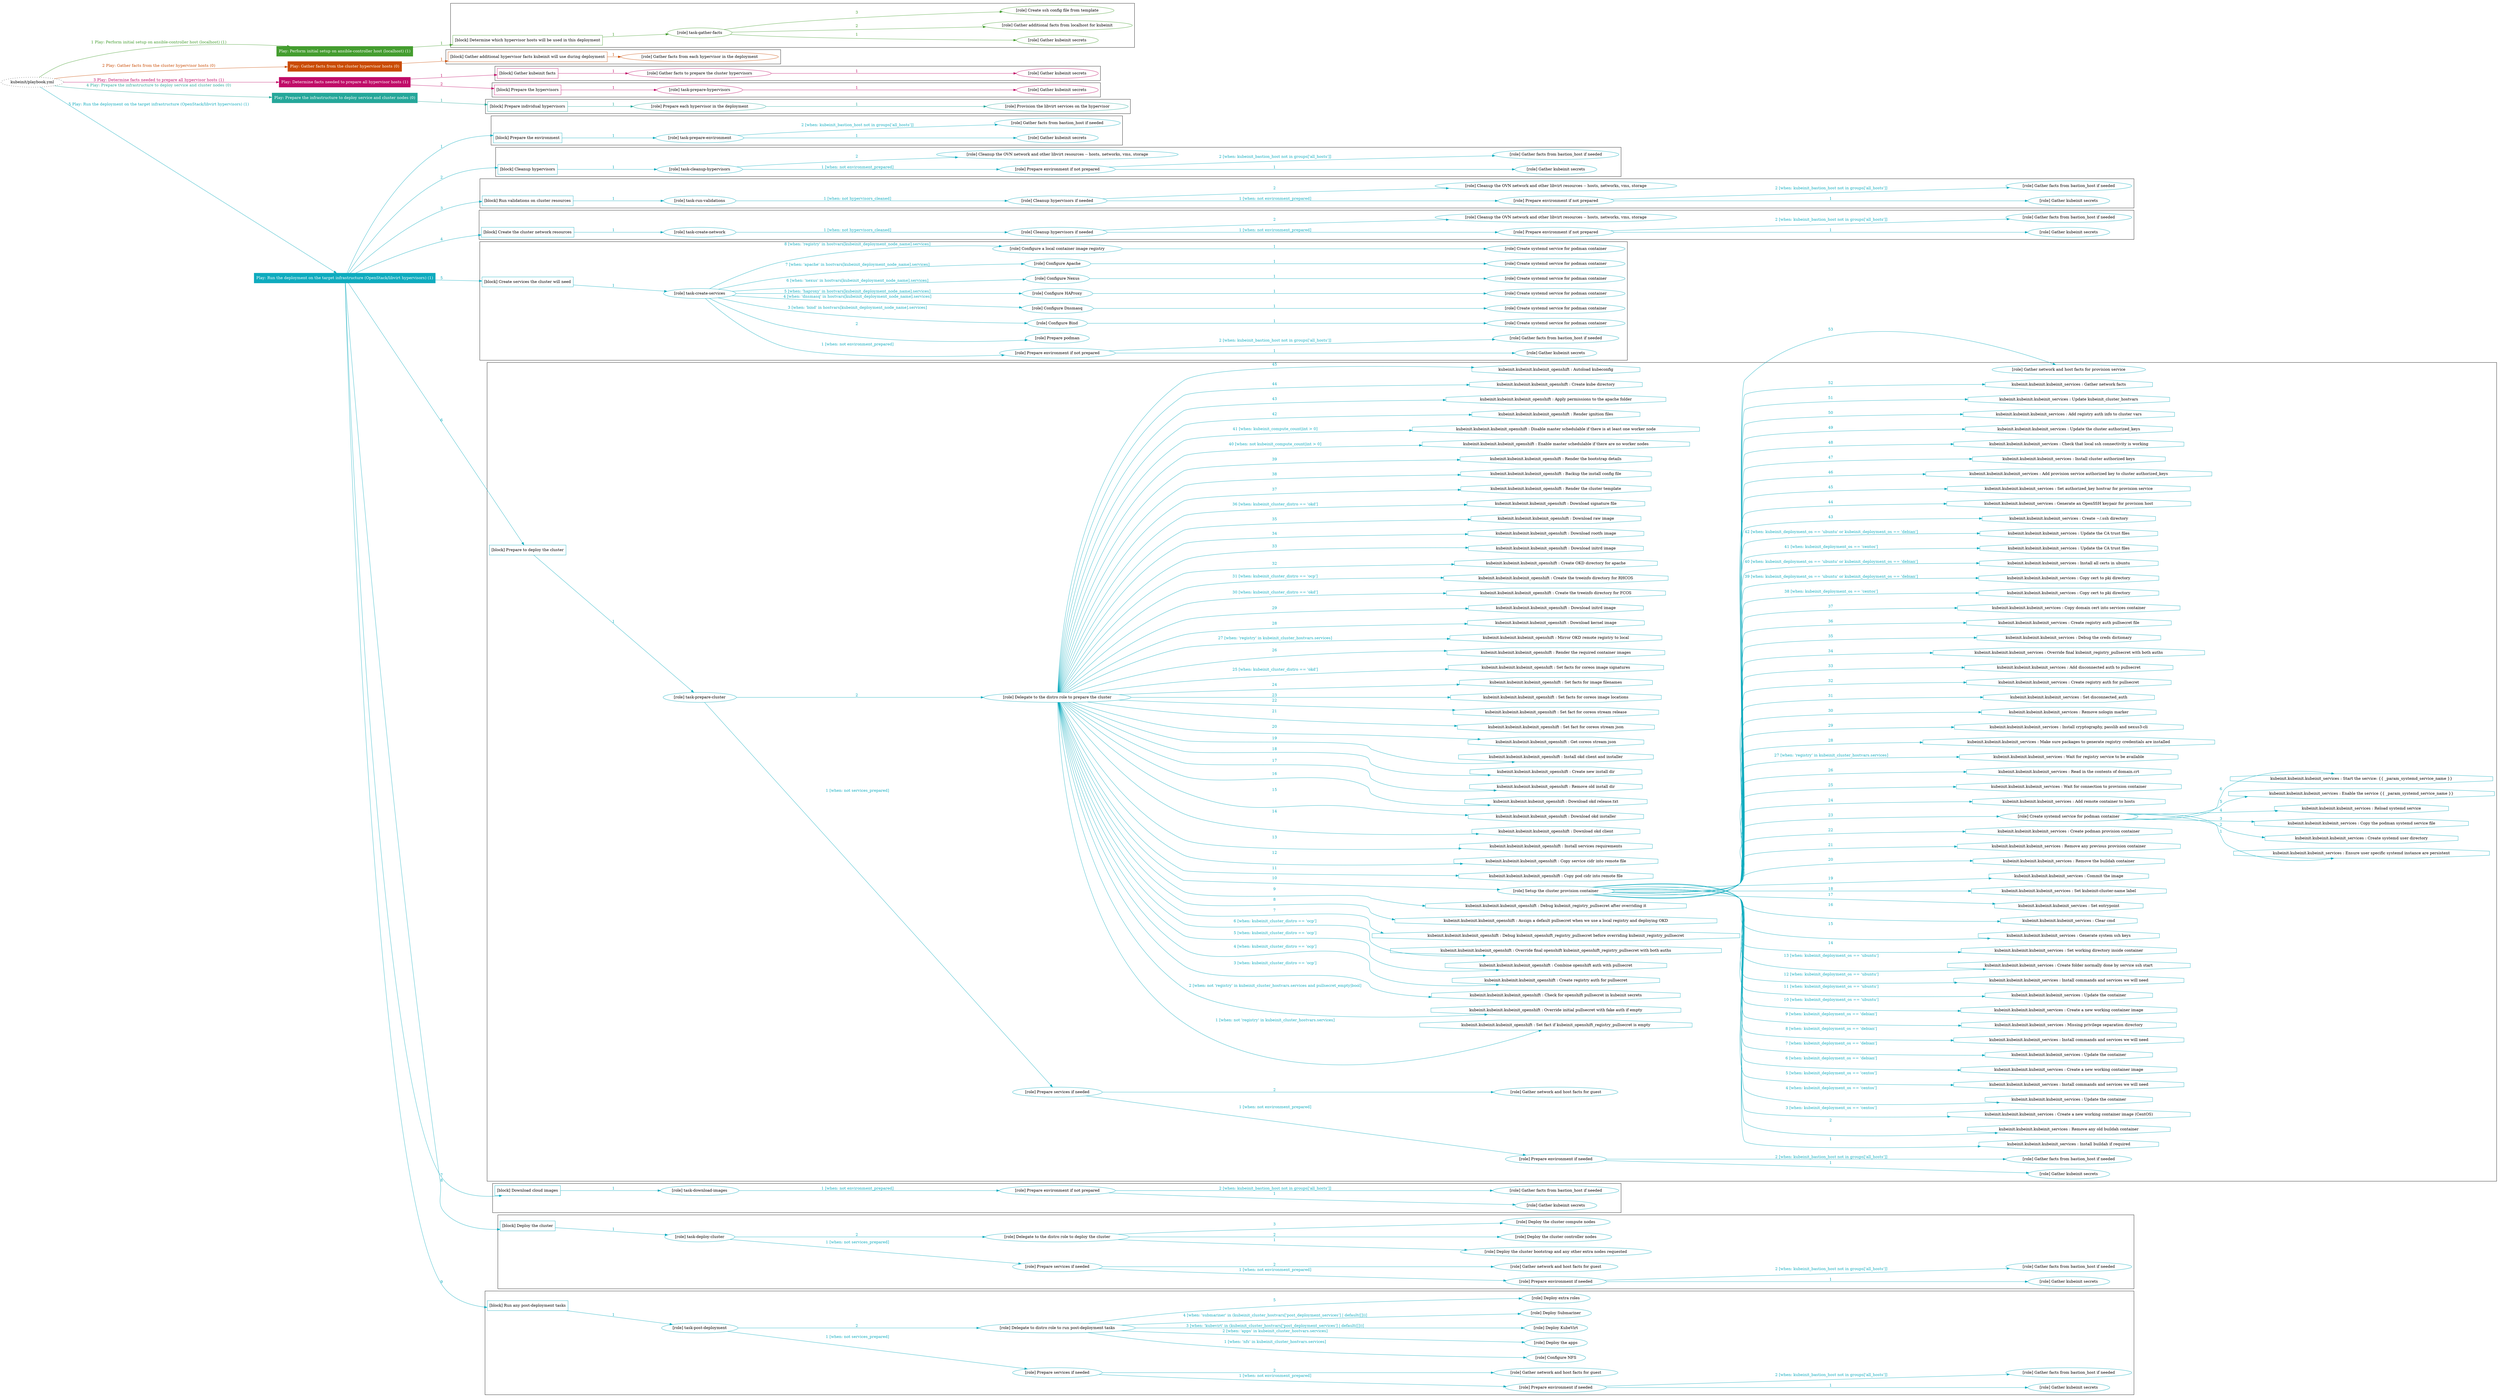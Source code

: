 digraph {
	graph [concentrate=true ordering=in rankdir=LR ratio=fill]
	edge [esep=5 sep=10]
	"kubeinit/playbook.yml" [URL="/home/runner/work/kubeinit/kubeinit/kubeinit/playbook.yml" id=playbook_91df8866 style=dotted]
	"kubeinit/playbook.yml" -> play_d75ed839 [label="1 Play: Perform initial setup on ansible-controller host (localhost) (1)" color="#449d2f" fontcolor="#449d2f" id=edge_play_d75ed839 labeltooltip="1 Play: Perform initial setup on ansible-controller host (localhost) (1)" tooltip="1 Play: Perform initial setup on ansible-controller host (localhost) (1)"]
	subgraph "Play: Perform initial setup on ansible-controller host (localhost) (1)" {
		play_d75ed839 [label="Play: Perform initial setup on ansible-controller host (localhost) (1)" URL="/home/runner/work/kubeinit/kubeinit/kubeinit/playbook.yml" color="#449d2f" fontcolor="#ffffff" id=play_d75ed839 shape=box style=filled tooltip=localhost]
		play_d75ed839 -> block_5d7f0f06 [label=1 color="#449d2f" fontcolor="#449d2f" id=edge_block_5d7f0f06 labeltooltip=1 tooltip=1]
		subgraph cluster_block_5d7f0f06 {
			block_5d7f0f06 [label="[block] Determine which hypervisor hosts will be used in this deployment" URL="/home/runner/work/kubeinit/kubeinit/kubeinit/playbook.yml" color="#449d2f" id=block_5d7f0f06 labeltooltip="Determine which hypervisor hosts will be used in this deployment" shape=box tooltip="Determine which hypervisor hosts will be used in this deployment"]
			block_5d7f0f06 -> role_da0a4646 [label="1 " color="#449d2f" fontcolor="#449d2f" id=edge_role_da0a4646 labeltooltip="1 " tooltip="1 "]
			subgraph "task-gather-facts" {
				role_da0a4646 [label="[role] task-gather-facts" URL="/home/runner/work/kubeinit/kubeinit/kubeinit/playbook.yml" color="#449d2f" id=role_da0a4646 tooltip="task-gather-facts"]
				role_da0a4646 -> role_56d78226 [label="1 " color="#449d2f" fontcolor="#449d2f" id=edge_role_56d78226 labeltooltip="1 " tooltip="1 "]
				subgraph "Gather kubeinit secrets" {
					role_56d78226 [label="[role] Gather kubeinit secrets" URL="/home/runner/.ansible/collections/ansible_collections/kubeinit/kubeinit/roles/kubeinit_prepare/tasks/build_hypervisors_group.yml" color="#449d2f" id=role_56d78226 tooltip="Gather kubeinit secrets"]
				}
				role_da0a4646 -> role_eb19919c [label="2 " color="#449d2f" fontcolor="#449d2f" id=edge_role_eb19919c labeltooltip="2 " tooltip="2 "]
				subgraph "Gather additional facts from localhost for kubeinit" {
					role_eb19919c [label="[role] Gather additional facts from localhost for kubeinit" URL="/home/runner/.ansible/collections/ansible_collections/kubeinit/kubeinit/roles/kubeinit_prepare/tasks/build_hypervisors_group.yml" color="#449d2f" id=role_eb19919c tooltip="Gather additional facts from localhost for kubeinit"]
				}
				role_da0a4646 -> role_6fa00bd1 [label="3 " color="#449d2f" fontcolor="#449d2f" id=edge_role_6fa00bd1 labeltooltip="3 " tooltip="3 "]
				subgraph "Create ssh config file from template" {
					role_6fa00bd1 [label="[role] Create ssh config file from template" URL="/home/runner/.ansible/collections/ansible_collections/kubeinit/kubeinit/roles/kubeinit_prepare/tasks/build_hypervisors_group.yml" color="#449d2f" id=role_6fa00bd1 tooltip="Create ssh config file from template"]
				}
			}
		}
	}
	"kubeinit/playbook.yml" -> play_f6ec9324 [label="2 Play: Gather facts from the cluster hypervisor hosts (0)" color="#ca4b02" fontcolor="#ca4b02" id=edge_play_f6ec9324 labeltooltip="2 Play: Gather facts from the cluster hypervisor hosts (0)" tooltip="2 Play: Gather facts from the cluster hypervisor hosts (0)"]
	subgraph "Play: Gather facts from the cluster hypervisor hosts (0)" {
		play_f6ec9324 [label="Play: Gather facts from the cluster hypervisor hosts (0)" URL="/home/runner/work/kubeinit/kubeinit/kubeinit/playbook.yml" color="#ca4b02" fontcolor="#ffffff" id=play_f6ec9324 shape=box style=filled tooltip="Play: Gather facts from the cluster hypervisor hosts (0)"]
		play_f6ec9324 -> block_3d59c6b8 [label=1 color="#ca4b02" fontcolor="#ca4b02" id=edge_block_3d59c6b8 labeltooltip=1 tooltip=1]
		subgraph cluster_block_3d59c6b8 {
			block_3d59c6b8 [label="[block] Gather additional hypervisor facts kubeinit will use during deployment" URL="/home/runner/work/kubeinit/kubeinit/kubeinit/playbook.yml" color="#ca4b02" id=block_3d59c6b8 labeltooltip="Gather additional hypervisor facts kubeinit will use during deployment" shape=box tooltip="Gather additional hypervisor facts kubeinit will use during deployment"]
			block_3d59c6b8 -> role_fbdfc1ad [label="1 " color="#ca4b02" fontcolor="#ca4b02" id=edge_role_fbdfc1ad labeltooltip="1 " tooltip="1 "]
			subgraph "Gather facts from each hypervisor in the deployment" {
				role_fbdfc1ad [label="[role] Gather facts from each hypervisor in the deployment" URL="/home/runner/work/kubeinit/kubeinit/kubeinit/playbook.yml" color="#ca4b02" id=role_fbdfc1ad tooltip="Gather facts from each hypervisor in the deployment"]
			}
		}
	}
	"kubeinit/playbook.yml" -> play_98d3901f [label="3 Play: Determine facts needed to prepare all hypervisor hosts (1)" color="#c00c68" fontcolor="#c00c68" id=edge_play_98d3901f labeltooltip="3 Play: Determine facts needed to prepare all hypervisor hosts (1)" tooltip="3 Play: Determine facts needed to prepare all hypervisor hosts (1)"]
	subgraph "Play: Determine facts needed to prepare all hypervisor hosts (1)" {
		play_98d3901f [label="Play: Determine facts needed to prepare all hypervisor hosts (1)" URL="/home/runner/work/kubeinit/kubeinit/kubeinit/playbook.yml" color="#c00c68" fontcolor="#ffffff" id=play_98d3901f shape=box style=filled tooltip=localhost]
		play_98d3901f -> block_be3c19e8 [label=1 color="#c00c68" fontcolor="#c00c68" id=edge_block_be3c19e8 labeltooltip=1 tooltip=1]
		subgraph cluster_block_be3c19e8 {
			block_be3c19e8 [label="[block] Gather kubeinit facts" URL="/home/runner/work/kubeinit/kubeinit/kubeinit/playbook.yml" color="#c00c68" id=block_be3c19e8 labeltooltip="Gather kubeinit facts" shape=box tooltip="Gather kubeinit facts"]
			block_be3c19e8 -> role_e073a554 [label="1 " color="#c00c68" fontcolor="#c00c68" id=edge_role_e073a554 labeltooltip="1 " tooltip="1 "]
			subgraph "Gather facts to prepare the cluster hypervisors" {
				role_e073a554 [label="[role] Gather facts to prepare the cluster hypervisors" URL="/home/runner/work/kubeinit/kubeinit/kubeinit/playbook.yml" color="#c00c68" id=role_e073a554 tooltip="Gather facts to prepare the cluster hypervisors"]
				role_e073a554 -> role_8e41ac72 [label="1 " color="#c00c68" fontcolor="#c00c68" id=edge_role_8e41ac72 labeltooltip="1 " tooltip="1 "]
				subgraph "Gather kubeinit secrets" {
					role_8e41ac72 [label="[role] Gather kubeinit secrets" URL="/home/runner/.ansible/collections/ansible_collections/kubeinit/kubeinit/roles/kubeinit_prepare/tasks/gather_kubeinit_facts.yml" color="#c00c68" id=role_8e41ac72 tooltip="Gather kubeinit secrets"]
				}
			}
		}
		play_98d3901f -> block_cceadebf [label=2 color="#c00c68" fontcolor="#c00c68" id=edge_block_cceadebf labeltooltip=2 tooltip=2]
		subgraph cluster_block_cceadebf {
			block_cceadebf [label="[block] Prepare the hypervisors" URL="/home/runner/work/kubeinit/kubeinit/kubeinit/playbook.yml" color="#c00c68" id=block_cceadebf labeltooltip="Prepare the hypervisors" shape=box tooltip="Prepare the hypervisors"]
			block_cceadebf -> role_545d6ff1 [label="1 " color="#c00c68" fontcolor="#c00c68" id=edge_role_545d6ff1 labeltooltip="1 " tooltip="1 "]
			subgraph "task-prepare-hypervisors" {
				role_545d6ff1 [label="[role] task-prepare-hypervisors" URL="/home/runner/work/kubeinit/kubeinit/kubeinit/playbook.yml" color="#c00c68" id=role_545d6ff1 tooltip="task-prepare-hypervisors"]
				role_545d6ff1 -> role_c813bc53 [label="1 " color="#c00c68" fontcolor="#c00c68" id=edge_role_c813bc53 labeltooltip="1 " tooltip="1 "]
				subgraph "Gather kubeinit secrets" {
					role_c813bc53 [label="[role] Gather kubeinit secrets" URL="/home/runner/.ansible/collections/ansible_collections/kubeinit/kubeinit/roles/kubeinit_prepare/tasks/gather_kubeinit_facts.yml" color="#c00c68" id=role_c813bc53 tooltip="Gather kubeinit secrets"]
				}
			}
		}
	}
	"kubeinit/playbook.yml" -> play_ec8be447 [label="4 Play: Prepare the infrastructure to deploy service and cluster nodes (0)" color="#25a79a" fontcolor="#25a79a" id=edge_play_ec8be447 labeltooltip="4 Play: Prepare the infrastructure to deploy service and cluster nodes (0)" tooltip="4 Play: Prepare the infrastructure to deploy service and cluster nodes (0)"]
	subgraph "Play: Prepare the infrastructure to deploy service and cluster nodes (0)" {
		play_ec8be447 [label="Play: Prepare the infrastructure to deploy service and cluster nodes (0)" URL="/home/runner/work/kubeinit/kubeinit/kubeinit/playbook.yml" color="#25a79a" fontcolor="#ffffff" id=play_ec8be447 shape=box style=filled tooltip="Play: Prepare the infrastructure to deploy service and cluster nodes (0)"]
		play_ec8be447 -> block_f8670fb2 [label=1 color="#25a79a" fontcolor="#25a79a" id=edge_block_f8670fb2 labeltooltip=1 tooltip=1]
		subgraph cluster_block_f8670fb2 {
			block_f8670fb2 [label="[block] Prepare individual hypervisors" URL="/home/runner/work/kubeinit/kubeinit/kubeinit/playbook.yml" color="#25a79a" id=block_f8670fb2 labeltooltip="Prepare individual hypervisors" shape=box tooltip="Prepare individual hypervisors"]
			block_f8670fb2 -> role_ac7863e2 [label="1 " color="#25a79a" fontcolor="#25a79a" id=edge_role_ac7863e2 labeltooltip="1 " tooltip="1 "]
			subgraph "Prepare each hypervisor in the deployment" {
				role_ac7863e2 [label="[role] Prepare each hypervisor in the deployment" URL="/home/runner/work/kubeinit/kubeinit/kubeinit/playbook.yml" color="#25a79a" id=role_ac7863e2 tooltip="Prepare each hypervisor in the deployment"]
				role_ac7863e2 -> role_a1cc0a7e [label="1 " color="#25a79a" fontcolor="#25a79a" id=edge_role_a1cc0a7e labeltooltip="1 " tooltip="1 "]
				subgraph "Provision the libvirt services on the hypervisor" {
					role_a1cc0a7e [label="[role] Provision the libvirt services on the hypervisor" URL="/home/runner/.ansible/collections/ansible_collections/kubeinit/kubeinit/roles/kubeinit_prepare/tasks/prepare_hypervisor.yml" color="#25a79a" id=role_a1cc0a7e tooltip="Provision the libvirt services on the hypervisor"]
				}
			}
		}
	}
	"kubeinit/playbook.yml" -> play_6c2a289b [label="5 Play: Run the deployment on the target infrastructure (OpenStack/libvirt hypervisors) (1)" color="#0eabbe" fontcolor="#0eabbe" id=edge_play_6c2a289b labeltooltip="5 Play: Run the deployment on the target infrastructure (OpenStack/libvirt hypervisors) (1)" tooltip="5 Play: Run the deployment on the target infrastructure (OpenStack/libvirt hypervisors) (1)"]
	subgraph "Play: Run the deployment on the target infrastructure (OpenStack/libvirt hypervisors) (1)" {
		play_6c2a289b [label="Play: Run the deployment on the target infrastructure (OpenStack/libvirt hypervisors) (1)" URL="/home/runner/work/kubeinit/kubeinit/kubeinit/playbook.yml" color="#0eabbe" fontcolor="#ffffff" id=play_6c2a289b shape=box style=filled tooltip=localhost]
		play_6c2a289b -> block_204ec228 [label=1 color="#0eabbe" fontcolor="#0eabbe" id=edge_block_204ec228 labeltooltip=1 tooltip=1]
		subgraph cluster_block_204ec228 {
			block_204ec228 [label="[block] Prepare the environment" URL="/home/runner/work/kubeinit/kubeinit/kubeinit/playbook.yml" color="#0eabbe" id=block_204ec228 labeltooltip="Prepare the environment" shape=box tooltip="Prepare the environment"]
			block_204ec228 -> role_42495504 [label="1 " color="#0eabbe" fontcolor="#0eabbe" id=edge_role_42495504 labeltooltip="1 " tooltip="1 "]
			subgraph "task-prepare-environment" {
				role_42495504 [label="[role] task-prepare-environment" URL="/home/runner/work/kubeinit/kubeinit/kubeinit/playbook.yml" color="#0eabbe" id=role_42495504 tooltip="task-prepare-environment"]
				role_42495504 -> role_afa4b7c5 [label="1 " color="#0eabbe" fontcolor="#0eabbe" id=edge_role_afa4b7c5 labeltooltip="1 " tooltip="1 "]
				subgraph "Gather kubeinit secrets" {
					role_afa4b7c5 [label="[role] Gather kubeinit secrets" URL="/home/runner/.ansible/collections/ansible_collections/kubeinit/kubeinit/roles/kubeinit_prepare/tasks/gather_kubeinit_facts.yml" color="#0eabbe" id=role_afa4b7c5 tooltip="Gather kubeinit secrets"]
				}
				role_42495504 -> role_b614ea1c [label="2 [when: kubeinit_bastion_host not in groups['all_hosts']]" color="#0eabbe" fontcolor="#0eabbe" id=edge_role_b614ea1c labeltooltip="2 [when: kubeinit_bastion_host not in groups['all_hosts']]" tooltip="2 [when: kubeinit_bastion_host not in groups['all_hosts']]"]
				subgraph "Gather facts from bastion_host if needed" {
					role_b614ea1c [label="[role] Gather facts from bastion_host if needed" URL="/home/runner/.ansible/collections/ansible_collections/kubeinit/kubeinit/roles/kubeinit_prepare/tasks/main.yml" color="#0eabbe" id=role_b614ea1c tooltip="Gather facts from bastion_host if needed"]
				}
			}
		}
		play_6c2a289b -> block_8cfff777 [label=2 color="#0eabbe" fontcolor="#0eabbe" id=edge_block_8cfff777 labeltooltip=2 tooltip=2]
		subgraph cluster_block_8cfff777 {
			block_8cfff777 [label="[block] Cleanup hypervisors" URL="/home/runner/work/kubeinit/kubeinit/kubeinit/playbook.yml" color="#0eabbe" id=block_8cfff777 labeltooltip="Cleanup hypervisors" shape=box tooltip="Cleanup hypervisors"]
			block_8cfff777 -> role_06299786 [label="1 " color="#0eabbe" fontcolor="#0eabbe" id=edge_role_06299786 labeltooltip="1 " tooltip="1 "]
			subgraph "task-cleanup-hypervisors" {
				role_06299786 [label="[role] task-cleanup-hypervisors" URL="/home/runner/work/kubeinit/kubeinit/kubeinit/playbook.yml" color="#0eabbe" id=role_06299786 tooltip="task-cleanup-hypervisors"]
				role_06299786 -> role_9014fc49 [label="1 [when: not environment_prepared]" color="#0eabbe" fontcolor="#0eabbe" id=edge_role_9014fc49 labeltooltip="1 [when: not environment_prepared]" tooltip="1 [when: not environment_prepared]"]
				subgraph "Prepare environment if not prepared" {
					role_9014fc49 [label="[role] Prepare environment if not prepared" URL="/home/runner/.ansible/collections/ansible_collections/kubeinit/kubeinit/roles/kubeinit_libvirt/tasks/cleanup_hypervisors.yml" color="#0eabbe" id=role_9014fc49 tooltip="Prepare environment if not prepared"]
					role_9014fc49 -> role_86857534 [label="1 " color="#0eabbe" fontcolor="#0eabbe" id=edge_role_86857534 labeltooltip="1 " tooltip="1 "]
					subgraph "Gather kubeinit secrets" {
						role_86857534 [label="[role] Gather kubeinit secrets" URL="/home/runner/.ansible/collections/ansible_collections/kubeinit/kubeinit/roles/kubeinit_prepare/tasks/gather_kubeinit_facts.yml" color="#0eabbe" id=role_86857534 tooltip="Gather kubeinit secrets"]
					}
					role_9014fc49 -> role_80b46129 [label="2 [when: kubeinit_bastion_host not in groups['all_hosts']]" color="#0eabbe" fontcolor="#0eabbe" id=edge_role_80b46129 labeltooltip="2 [when: kubeinit_bastion_host not in groups['all_hosts']]" tooltip="2 [when: kubeinit_bastion_host not in groups['all_hosts']]"]
					subgraph "Gather facts from bastion_host if needed" {
						role_80b46129 [label="[role] Gather facts from bastion_host if needed" URL="/home/runner/.ansible/collections/ansible_collections/kubeinit/kubeinit/roles/kubeinit_prepare/tasks/main.yml" color="#0eabbe" id=role_80b46129 tooltip="Gather facts from bastion_host if needed"]
					}
				}
				role_06299786 -> role_d71eb41e [label="2 " color="#0eabbe" fontcolor="#0eabbe" id=edge_role_d71eb41e labeltooltip="2 " tooltip="2 "]
				subgraph "Cleanup the OVN network and other libvirt resources -- hosts, networks, vms, storage" {
					role_d71eb41e [label="[role] Cleanup the OVN network and other libvirt resources -- hosts, networks, vms, storage" URL="/home/runner/.ansible/collections/ansible_collections/kubeinit/kubeinit/roles/kubeinit_libvirt/tasks/cleanup_hypervisors.yml" color="#0eabbe" id=role_d71eb41e tooltip="Cleanup the OVN network and other libvirt resources -- hosts, networks, vms, storage"]
				}
			}
		}
		play_6c2a289b -> block_5df25518 [label=3 color="#0eabbe" fontcolor="#0eabbe" id=edge_block_5df25518 labeltooltip=3 tooltip=3]
		subgraph cluster_block_5df25518 {
			block_5df25518 [label="[block] Run validations on cluster resources" URL="/home/runner/work/kubeinit/kubeinit/kubeinit/playbook.yml" color="#0eabbe" id=block_5df25518 labeltooltip="Run validations on cluster resources" shape=box tooltip="Run validations on cluster resources"]
			block_5df25518 -> role_42b00c27 [label="1 " color="#0eabbe" fontcolor="#0eabbe" id=edge_role_42b00c27 labeltooltip="1 " tooltip="1 "]
			subgraph "task-run-validations" {
				role_42b00c27 [label="[role] task-run-validations" URL="/home/runner/work/kubeinit/kubeinit/kubeinit/playbook.yml" color="#0eabbe" id=role_42b00c27 tooltip="task-run-validations"]
				role_42b00c27 -> role_26b0c0af [label="1 [when: not hypervisors_cleaned]" color="#0eabbe" fontcolor="#0eabbe" id=edge_role_26b0c0af labeltooltip="1 [when: not hypervisors_cleaned]" tooltip="1 [when: not hypervisors_cleaned]"]
				subgraph "Cleanup hypervisors if needed" {
					role_26b0c0af [label="[role] Cleanup hypervisors if needed" URL="/home/runner/.ansible/collections/ansible_collections/kubeinit/kubeinit/roles/kubeinit_validations/tasks/main.yml" color="#0eabbe" id=role_26b0c0af tooltip="Cleanup hypervisors if needed"]
					role_26b0c0af -> role_29383663 [label="1 [when: not environment_prepared]" color="#0eabbe" fontcolor="#0eabbe" id=edge_role_29383663 labeltooltip="1 [when: not environment_prepared]" tooltip="1 [when: not environment_prepared]"]
					subgraph "Prepare environment if not prepared" {
						role_29383663 [label="[role] Prepare environment if not prepared" URL="/home/runner/.ansible/collections/ansible_collections/kubeinit/kubeinit/roles/kubeinit_libvirt/tasks/cleanup_hypervisors.yml" color="#0eabbe" id=role_29383663 tooltip="Prepare environment if not prepared"]
						role_29383663 -> role_7352a3ce [label="1 " color="#0eabbe" fontcolor="#0eabbe" id=edge_role_7352a3ce labeltooltip="1 " tooltip="1 "]
						subgraph "Gather kubeinit secrets" {
							role_7352a3ce [label="[role] Gather kubeinit secrets" URL="/home/runner/.ansible/collections/ansible_collections/kubeinit/kubeinit/roles/kubeinit_prepare/tasks/gather_kubeinit_facts.yml" color="#0eabbe" id=role_7352a3ce tooltip="Gather kubeinit secrets"]
						}
						role_29383663 -> role_5140fd87 [label="2 [when: kubeinit_bastion_host not in groups['all_hosts']]" color="#0eabbe" fontcolor="#0eabbe" id=edge_role_5140fd87 labeltooltip="2 [when: kubeinit_bastion_host not in groups['all_hosts']]" tooltip="2 [when: kubeinit_bastion_host not in groups['all_hosts']]"]
						subgraph "Gather facts from bastion_host if needed" {
							role_5140fd87 [label="[role] Gather facts from bastion_host if needed" URL="/home/runner/.ansible/collections/ansible_collections/kubeinit/kubeinit/roles/kubeinit_prepare/tasks/main.yml" color="#0eabbe" id=role_5140fd87 tooltip="Gather facts from bastion_host if needed"]
						}
					}
					role_26b0c0af -> role_20f0cc9b [label="2 " color="#0eabbe" fontcolor="#0eabbe" id=edge_role_20f0cc9b labeltooltip="2 " tooltip="2 "]
					subgraph "Cleanup the OVN network and other libvirt resources -- hosts, networks, vms, storage" {
						role_20f0cc9b [label="[role] Cleanup the OVN network and other libvirt resources -- hosts, networks, vms, storage" URL="/home/runner/.ansible/collections/ansible_collections/kubeinit/kubeinit/roles/kubeinit_libvirt/tasks/cleanup_hypervisors.yml" color="#0eabbe" id=role_20f0cc9b tooltip="Cleanup the OVN network and other libvirt resources -- hosts, networks, vms, storage"]
					}
				}
			}
		}
		play_6c2a289b -> block_944a599a [label=4 color="#0eabbe" fontcolor="#0eabbe" id=edge_block_944a599a labeltooltip=4 tooltip=4]
		subgraph cluster_block_944a599a {
			block_944a599a [label="[block] Create the cluster network resources" URL="/home/runner/work/kubeinit/kubeinit/kubeinit/playbook.yml" color="#0eabbe" id=block_944a599a labeltooltip="Create the cluster network resources" shape=box tooltip="Create the cluster network resources"]
			block_944a599a -> role_f95ace4a [label="1 " color="#0eabbe" fontcolor="#0eabbe" id=edge_role_f95ace4a labeltooltip="1 " tooltip="1 "]
			subgraph "task-create-network" {
				role_f95ace4a [label="[role] task-create-network" URL="/home/runner/work/kubeinit/kubeinit/kubeinit/playbook.yml" color="#0eabbe" id=role_f95ace4a tooltip="task-create-network"]
				role_f95ace4a -> role_dcc86773 [label="1 [when: not hypervisors_cleaned]" color="#0eabbe" fontcolor="#0eabbe" id=edge_role_dcc86773 labeltooltip="1 [when: not hypervisors_cleaned]" tooltip="1 [when: not hypervisors_cleaned]"]
				subgraph "Cleanup hypervisors if needed" {
					role_dcc86773 [label="[role] Cleanup hypervisors if needed" URL="/home/runner/.ansible/collections/ansible_collections/kubeinit/kubeinit/roles/kubeinit_libvirt/tasks/create_network.yml" color="#0eabbe" id=role_dcc86773 tooltip="Cleanup hypervisors if needed"]
					role_dcc86773 -> role_a3671508 [label="1 [when: not environment_prepared]" color="#0eabbe" fontcolor="#0eabbe" id=edge_role_a3671508 labeltooltip="1 [when: not environment_prepared]" tooltip="1 [when: not environment_prepared]"]
					subgraph "Prepare environment if not prepared" {
						role_a3671508 [label="[role] Prepare environment if not prepared" URL="/home/runner/.ansible/collections/ansible_collections/kubeinit/kubeinit/roles/kubeinit_libvirt/tasks/cleanup_hypervisors.yml" color="#0eabbe" id=role_a3671508 tooltip="Prepare environment if not prepared"]
						role_a3671508 -> role_baa3b210 [label="1 " color="#0eabbe" fontcolor="#0eabbe" id=edge_role_baa3b210 labeltooltip="1 " tooltip="1 "]
						subgraph "Gather kubeinit secrets" {
							role_baa3b210 [label="[role] Gather kubeinit secrets" URL="/home/runner/.ansible/collections/ansible_collections/kubeinit/kubeinit/roles/kubeinit_prepare/tasks/gather_kubeinit_facts.yml" color="#0eabbe" id=role_baa3b210 tooltip="Gather kubeinit secrets"]
						}
						role_a3671508 -> role_a176c154 [label="2 [when: kubeinit_bastion_host not in groups['all_hosts']]" color="#0eabbe" fontcolor="#0eabbe" id=edge_role_a176c154 labeltooltip="2 [when: kubeinit_bastion_host not in groups['all_hosts']]" tooltip="2 [when: kubeinit_bastion_host not in groups['all_hosts']]"]
						subgraph "Gather facts from bastion_host if needed" {
							role_a176c154 [label="[role] Gather facts from bastion_host if needed" URL="/home/runner/.ansible/collections/ansible_collections/kubeinit/kubeinit/roles/kubeinit_prepare/tasks/main.yml" color="#0eabbe" id=role_a176c154 tooltip="Gather facts from bastion_host if needed"]
						}
					}
					role_dcc86773 -> role_f7226be1 [label="2 " color="#0eabbe" fontcolor="#0eabbe" id=edge_role_f7226be1 labeltooltip="2 " tooltip="2 "]
					subgraph "Cleanup the OVN network and other libvirt resources -- hosts, networks, vms, storage" {
						role_f7226be1 [label="[role] Cleanup the OVN network and other libvirt resources -- hosts, networks, vms, storage" URL="/home/runner/.ansible/collections/ansible_collections/kubeinit/kubeinit/roles/kubeinit_libvirt/tasks/cleanup_hypervisors.yml" color="#0eabbe" id=role_f7226be1 tooltip="Cleanup the OVN network and other libvirt resources -- hosts, networks, vms, storage"]
					}
				}
			}
		}
		play_6c2a289b -> block_4048ccfe [label=5 color="#0eabbe" fontcolor="#0eabbe" id=edge_block_4048ccfe labeltooltip=5 tooltip=5]
		subgraph cluster_block_4048ccfe {
			block_4048ccfe [label="[block] Create services the cluster will need" URL="/home/runner/work/kubeinit/kubeinit/kubeinit/playbook.yml" color="#0eabbe" id=block_4048ccfe labeltooltip="Create services the cluster will need" shape=box tooltip="Create services the cluster will need"]
			block_4048ccfe -> role_5f0e879a [label="1 " color="#0eabbe" fontcolor="#0eabbe" id=edge_role_5f0e879a labeltooltip="1 " tooltip="1 "]
			subgraph "task-create-services" {
				role_5f0e879a [label="[role] task-create-services" URL="/home/runner/work/kubeinit/kubeinit/kubeinit/playbook.yml" color="#0eabbe" id=role_5f0e879a tooltip="task-create-services"]
				role_5f0e879a -> role_c9578a0a [label="1 [when: not environment_prepared]" color="#0eabbe" fontcolor="#0eabbe" id=edge_role_c9578a0a labeltooltip="1 [when: not environment_prepared]" tooltip="1 [when: not environment_prepared]"]
				subgraph "Prepare environment if not prepared" {
					role_c9578a0a [label="[role] Prepare environment if not prepared" URL="/home/runner/.ansible/collections/ansible_collections/kubeinit/kubeinit/roles/kubeinit_services/tasks/main.yml" color="#0eabbe" id=role_c9578a0a tooltip="Prepare environment if not prepared"]
					role_c9578a0a -> role_1ea1624f [label="1 " color="#0eabbe" fontcolor="#0eabbe" id=edge_role_1ea1624f labeltooltip="1 " tooltip="1 "]
					subgraph "Gather kubeinit secrets" {
						role_1ea1624f [label="[role] Gather kubeinit secrets" URL="/home/runner/.ansible/collections/ansible_collections/kubeinit/kubeinit/roles/kubeinit_prepare/tasks/gather_kubeinit_facts.yml" color="#0eabbe" id=role_1ea1624f tooltip="Gather kubeinit secrets"]
					}
					role_c9578a0a -> role_88f7f19f [label="2 [when: kubeinit_bastion_host not in groups['all_hosts']]" color="#0eabbe" fontcolor="#0eabbe" id=edge_role_88f7f19f labeltooltip="2 [when: kubeinit_bastion_host not in groups['all_hosts']]" tooltip="2 [when: kubeinit_bastion_host not in groups['all_hosts']]"]
					subgraph "Gather facts from bastion_host if needed" {
						role_88f7f19f [label="[role] Gather facts from bastion_host if needed" URL="/home/runner/.ansible/collections/ansible_collections/kubeinit/kubeinit/roles/kubeinit_prepare/tasks/main.yml" color="#0eabbe" id=role_88f7f19f tooltip="Gather facts from bastion_host if needed"]
					}
				}
				role_5f0e879a -> role_43fb5760 [label="2 " color="#0eabbe" fontcolor="#0eabbe" id=edge_role_43fb5760 labeltooltip="2 " tooltip="2 "]
				subgraph "Prepare podman" {
					role_43fb5760 [label="[role] Prepare podman" URL="/home/runner/.ansible/collections/ansible_collections/kubeinit/kubeinit/roles/kubeinit_services/tasks/00_create_service_pod.yml" color="#0eabbe" id=role_43fb5760 tooltip="Prepare podman"]
				}
				role_5f0e879a -> role_e05ee335 [label="3 [when: 'bind' in hostvars[kubeinit_deployment_node_name].services]" color="#0eabbe" fontcolor="#0eabbe" id=edge_role_e05ee335 labeltooltip="3 [when: 'bind' in hostvars[kubeinit_deployment_node_name].services]" tooltip="3 [when: 'bind' in hostvars[kubeinit_deployment_node_name].services]"]
				subgraph "Configure Bind" {
					role_e05ee335 [label="[role] Configure Bind" URL="/home/runner/.ansible/collections/ansible_collections/kubeinit/kubeinit/roles/kubeinit_services/tasks/start_services_containers.yml" color="#0eabbe" id=role_e05ee335 tooltip="Configure Bind"]
					role_e05ee335 -> role_03182abb [label="1 " color="#0eabbe" fontcolor="#0eabbe" id=edge_role_03182abb labeltooltip="1 " tooltip="1 "]
					subgraph "Create systemd service for podman container" {
						role_03182abb [label="[role] Create systemd service for podman container" URL="/home/runner/.ansible/collections/ansible_collections/kubeinit/kubeinit/roles/kubeinit_bind/tasks/main.yml" color="#0eabbe" id=role_03182abb tooltip="Create systemd service for podman container"]
					}
				}
				role_5f0e879a -> role_fe816ee8 [label="4 [when: 'dnsmasq' in hostvars[kubeinit_deployment_node_name].services]" color="#0eabbe" fontcolor="#0eabbe" id=edge_role_fe816ee8 labeltooltip="4 [when: 'dnsmasq' in hostvars[kubeinit_deployment_node_name].services]" tooltip="4 [when: 'dnsmasq' in hostvars[kubeinit_deployment_node_name].services]"]
				subgraph "Configure Dnsmasq" {
					role_fe816ee8 [label="[role] Configure Dnsmasq" URL="/home/runner/.ansible/collections/ansible_collections/kubeinit/kubeinit/roles/kubeinit_services/tasks/start_services_containers.yml" color="#0eabbe" id=role_fe816ee8 tooltip="Configure Dnsmasq"]
					role_fe816ee8 -> role_63a559b1 [label="1 " color="#0eabbe" fontcolor="#0eabbe" id=edge_role_63a559b1 labeltooltip="1 " tooltip="1 "]
					subgraph "Create systemd service for podman container" {
						role_63a559b1 [label="[role] Create systemd service for podman container" URL="/home/runner/.ansible/collections/ansible_collections/kubeinit/kubeinit/roles/kubeinit_dnsmasq/tasks/main.yml" color="#0eabbe" id=role_63a559b1 tooltip="Create systemd service for podman container"]
					}
				}
				role_5f0e879a -> role_7a534381 [label="5 [when: 'haproxy' in hostvars[kubeinit_deployment_node_name].services]" color="#0eabbe" fontcolor="#0eabbe" id=edge_role_7a534381 labeltooltip="5 [when: 'haproxy' in hostvars[kubeinit_deployment_node_name].services]" tooltip="5 [when: 'haproxy' in hostvars[kubeinit_deployment_node_name].services]"]
				subgraph "Configure HAProxy" {
					role_7a534381 [label="[role] Configure HAProxy" URL="/home/runner/.ansible/collections/ansible_collections/kubeinit/kubeinit/roles/kubeinit_services/tasks/start_services_containers.yml" color="#0eabbe" id=role_7a534381 tooltip="Configure HAProxy"]
					role_7a534381 -> role_39ad642a [label="1 " color="#0eabbe" fontcolor="#0eabbe" id=edge_role_39ad642a labeltooltip="1 " tooltip="1 "]
					subgraph "Create systemd service for podman container" {
						role_39ad642a [label="[role] Create systemd service for podman container" URL="/home/runner/.ansible/collections/ansible_collections/kubeinit/kubeinit/roles/kubeinit_haproxy/tasks/main.yml" color="#0eabbe" id=role_39ad642a tooltip="Create systemd service for podman container"]
					}
				}
				role_5f0e879a -> role_e1549240 [label="6 [when: 'nexus' in hostvars[kubeinit_deployment_node_name].services]" color="#0eabbe" fontcolor="#0eabbe" id=edge_role_e1549240 labeltooltip="6 [when: 'nexus' in hostvars[kubeinit_deployment_node_name].services]" tooltip="6 [when: 'nexus' in hostvars[kubeinit_deployment_node_name].services]"]
				subgraph "Configure Nexus" {
					role_e1549240 [label="[role] Configure Nexus" URL="/home/runner/.ansible/collections/ansible_collections/kubeinit/kubeinit/roles/kubeinit_services/tasks/start_services_containers.yml" color="#0eabbe" id=role_e1549240 tooltip="Configure Nexus"]
					role_e1549240 -> role_7e5e76d8 [label="1 " color="#0eabbe" fontcolor="#0eabbe" id=edge_role_7e5e76d8 labeltooltip="1 " tooltip="1 "]
					subgraph "Create systemd service for podman container" {
						role_7e5e76d8 [label="[role] Create systemd service for podman container" URL="/home/runner/.ansible/collections/ansible_collections/kubeinit/kubeinit/roles/kubeinit_nexus/tasks/main.yml" color="#0eabbe" id=role_7e5e76d8 tooltip="Create systemd service for podman container"]
					}
				}
				role_5f0e879a -> role_251f1967 [label="7 [when: 'apache' in hostvars[kubeinit_deployment_node_name].services]" color="#0eabbe" fontcolor="#0eabbe" id=edge_role_251f1967 labeltooltip="7 [when: 'apache' in hostvars[kubeinit_deployment_node_name].services]" tooltip="7 [when: 'apache' in hostvars[kubeinit_deployment_node_name].services]"]
				subgraph "Configure Apache" {
					role_251f1967 [label="[role] Configure Apache" URL="/home/runner/.ansible/collections/ansible_collections/kubeinit/kubeinit/roles/kubeinit_services/tasks/start_services_containers.yml" color="#0eabbe" id=role_251f1967 tooltip="Configure Apache"]
					role_251f1967 -> role_2cd5ecd8 [label="1 " color="#0eabbe" fontcolor="#0eabbe" id=edge_role_2cd5ecd8 labeltooltip="1 " tooltip="1 "]
					subgraph "Create systemd service for podman container" {
						role_2cd5ecd8 [label="[role] Create systemd service for podman container" URL="/home/runner/.ansible/collections/ansible_collections/kubeinit/kubeinit/roles/kubeinit_apache/tasks/main.yml" color="#0eabbe" id=role_2cd5ecd8 tooltip="Create systemd service for podman container"]
					}
				}
				role_5f0e879a -> role_533cf930 [label="8 [when: 'registry' in hostvars[kubeinit_deployment_node_name].services]" color="#0eabbe" fontcolor="#0eabbe" id=edge_role_533cf930 labeltooltip="8 [when: 'registry' in hostvars[kubeinit_deployment_node_name].services]" tooltip="8 [when: 'registry' in hostvars[kubeinit_deployment_node_name].services]"]
				subgraph "Configure a local container image registry" {
					role_533cf930 [label="[role] Configure a local container image registry" URL="/home/runner/.ansible/collections/ansible_collections/kubeinit/kubeinit/roles/kubeinit_services/tasks/start_services_containers.yml" color="#0eabbe" id=role_533cf930 tooltip="Configure a local container image registry"]
					role_533cf930 -> role_9daa655f [label="1 " color="#0eabbe" fontcolor="#0eabbe" id=edge_role_9daa655f labeltooltip="1 " tooltip="1 "]
					subgraph "Create systemd service for podman container" {
						role_9daa655f [label="[role] Create systemd service for podman container" URL="/home/runner/.ansible/collections/ansible_collections/kubeinit/kubeinit/roles/kubeinit_registry/tasks/main.yml" color="#0eabbe" id=role_9daa655f tooltip="Create systemd service for podman container"]
					}
				}
			}
		}
		play_6c2a289b -> block_c9e32474 [label=6 color="#0eabbe" fontcolor="#0eabbe" id=edge_block_c9e32474 labeltooltip=6 tooltip=6]
		subgraph cluster_block_c9e32474 {
			block_c9e32474 [label="[block] Prepare to deploy the cluster" URL="/home/runner/work/kubeinit/kubeinit/kubeinit/playbook.yml" color="#0eabbe" id=block_c9e32474 labeltooltip="Prepare to deploy the cluster" shape=box tooltip="Prepare to deploy the cluster"]
			block_c9e32474 -> role_e9a196e0 [label="1 " color="#0eabbe" fontcolor="#0eabbe" id=edge_role_e9a196e0 labeltooltip="1 " tooltip="1 "]
			subgraph "task-prepare-cluster" {
				role_e9a196e0 [label="[role] task-prepare-cluster" URL="/home/runner/work/kubeinit/kubeinit/kubeinit/playbook.yml" color="#0eabbe" id=role_e9a196e0 tooltip="task-prepare-cluster"]
				role_e9a196e0 -> role_735d533e [label="1 [when: not services_prepared]" color="#0eabbe" fontcolor="#0eabbe" id=edge_role_735d533e labeltooltip="1 [when: not services_prepared]" tooltip="1 [when: not services_prepared]"]
				subgraph "Prepare services if needed" {
					role_735d533e [label="[role] Prepare services if needed" URL="/home/runner/.ansible/collections/ansible_collections/kubeinit/kubeinit/roles/kubeinit_prepare/tasks/prepare_cluster.yml" color="#0eabbe" id=role_735d533e tooltip="Prepare services if needed"]
					role_735d533e -> role_942a72ea [label="1 [when: not environment_prepared]" color="#0eabbe" fontcolor="#0eabbe" id=edge_role_942a72ea labeltooltip="1 [when: not environment_prepared]" tooltip="1 [when: not environment_prepared]"]
					subgraph "Prepare environment if needed" {
						role_942a72ea [label="[role] Prepare environment if needed" URL="/home/runner/.ansible/collections/ansible_collections/kubeinit/kubeinit/roles/kubeinit_services/tasks/prepare_services.yml" color="#0eabbe" id=role_942a72ea tooltip="Prepare environment if needed"]
						role_942a72ea -> role_10495951 [label="1 " color="#0eabbe" fontcolor="#0eabbe" id=edge_role_10495951 labeltooltip="1 " tooltip="1 "]
						subgraph "Gather kubeinit secrets" {
							role_10495951 [label="[role] Gather kubeinit secrets" URL="/home/runner/.ansible/collections/ansible_collections/kubeinit/kubeinit/roles/kubeinit_prepare/tasks/gather_kubeinit_facts.yml" color="#0eabbe" id=role_10495951 tooltip="Gather kubeinit secrets"]
						}
						role_942a72ea -> role_8fa9f032 [label="2 [when: kubeinit_bastion_host not in groups['all_hosts']]" color="#0eabbe" fontcolor="#0eabbe" id=edge_role_8fa9f032 labeltooltip="2 [when: kubeinit_bastion_host not in groups['all_hosts']]" tooltip="2 [when: kubeinit_bastion_host not in groups['all_hosts']]"]
						subgraph "Gather facts from bastion_host if needed" {
							role_8fa9f032 [label="[role] Gather facts from bastion_host if needed" URL="/home/runner/.ansible/collections/ansible_collections/kubeinit/kubeinit/roles/kubeinit_prepare/tasks/main.yml" color="#0eabbe" id=role_8fa9f032 tooltip="Gather facts from bastion_host if needed"]
						}
					}
					role_735d533e -> role_b1a546f1 [label="2 " color="#0eabbe" fontcolor="#0eabbe" id=edge_role_b1a546f1 labeltooltip="2 " tooltip="2 "]
					subgraph "Gather network and host facts for guest" {
						role_b1a546f1 [label="[role] Gather network and host facts for guest" URL="/home/runner/.ansible/collections/ansible_collections/kubeinit/kubeinit/roles/kubeinit_services/tasks/prepare_services.yml" color="#0eabbe" id=role_b1a546f1 tooltip="Gather network and host facts for guest"]
					}
				}
				role_e9a196e0 -> role_24ca9954 [label="2 " color="#0eabbe" fontcolor="#0eabbe" id=edge_role_24ca9954 labeltooltip="2 " tooltip="2 "]
				subgraph "Delegate to the distro role to prepare the cluster" {
					role_24ca9954 [label="[role] Delegate to the distro role to prepare the cluster" URL="/home/runner/.ansible/collections/ansible_collections/kubeinit/kubeinit/roles/kubeinit_prepare/tasks/prepare_cluster.yml" color="#0eabbe" id=role_24ca9954 tooltip="Delegate to the distro role to prepare the cluster"]
					task_d186f248 [label="kubeinit.kubeinit.kubeinit_openshift : Set fact if kubeinit_openshift_registry_pullsecret is empty" URL="/home/runner/.ansible/collections/ansible_collections/kubeinit/kubeinit/roles/kubeinit_openshift/tasks/prepare_cluster.yml" color="#0eabbe" id=task_d186f248 shape=octagon tooltip="kubeinit.kubeinit.kubeinit_openshift : Set fact if kubeinit_openshift_registry_pullsecret is empty"]
					role_24ca9954 -> task_d186f248 [label="1 [when: not 'registry' in kubeinit_cluster_hostvars.services]" color="#0eabbe" fontcolor="#0eabbe" id=edge_task_d186f248 labeltooltip="1 [when: not 'registry' in kubeinit_cluster_hostvars.services]" tooltip="1 [when: not 'registry' in kubeinit_cluster_hostvars.services]"]
					task_b5675b25 [label="kubeinit.kubeinit.kubeinit_openshift : Override initial pullsecret with fake auth if empty" URL="/home/runner/.ansible/collections/ansible_collections/kubeinit/kubeinit/roles/kubeinit_openshift/tasks/prepare_cluster.yml" color="#0eabbe" id=task_b5675b25 shape=octagon tooltip="kubeinit.kubeinit.kubeinit_openshift : Override initial pullsecret with fake auth if empty"]
					role_24ca9954 -> task_b5675b25 [label="2 [when: not 'registry' in kubeinit_cluster_hostvars.services and pullsecret_empty|bool]" color="#0eabbe" fontcolor="#0eabbe" id=edge_task_b5675b25 labeltooltip="2 [when: not 'registry' in kubeinit_cluster_hostvars.services and pullsecret_empty|bool]" tooltip="2 [when: not 'registry' in kubeinit_cluster_hostvars.services and pullsecret_empty|bool]"]
					task_1ac9d0bf [label="kubeinit.kubeinit.kubeinit_openshift : Check for openshift pullsecret in kubeinit secrets" URL="/home/runner/.ansible/collections/ansible_collections/kubeinit/kubeinit/roles/kubeinit_openshift/tasks/prepare_cluster.yml" color="#0eabbe" id=task_1ac9d0bf shape=octagon tooltip="kubeinit.kubeinit.kubeinit_openshift : Check for openshift pullsecret in kubeinit secrets"]
					role_24ca9954 -> task_1ac9d0bf [label="3 [when: kubeinit_cluster_distro == 'ocp']" color="#0eabbe" fontcolor="#0eabbe" id=edge_task_1ac9d0bf labeltooltip="3 [when: kubeinit_cluster_distro == 'ocp']" tooltip="3 [when: kubeinit_cluster_distro == 'ocp']"]
					task_f5a5126f [label="kubeinit.kubeinit.kubeinit_openshift : Create registry auth for pullsecret" URL="/home/runner/.ansible/collections/ansible_collections/kubeinit/kubeinit/roles/kubeinit_openshift/tasks/prepare_cluster.yml" color="#0eabbe" id=task_f5a5126f shape=octagon tooltip="kubeinit.kubeinit.kubeinit_openshift : Create registry auth for pullsecret"]
					role_24ca9954 -> task_f5a5126f [label="4 [when: kubeinit_cluster_distro == 'ocp']" color="#0eabbe" fontcolor="#0eabbe" id=edge_task_f5a5126f labeltooltip="4 [when: kubeinit_cluster_distro == 'ocp']" tooltip="4 [when: kubeinit_cluster_distro == 'ocp']"]
					task_a82ad8e3 [label="kubeinit.kubeinit.kubeinit_openshift : Combine openshift auth with pullsecret" URL="/home/runner/.ansible/collections/ansible_collections/kubeinit/kubeinit/roles/kubeinit_openshift/tasks/prepare_cluster.yml" color="#0eabbe" id=task_a82ad8e3 shape=octagon tooltip="kubeinit.kubeinit.kubeinit_openshift : Combine openshift auth with pullsecret"]
					role_24ca9954 -> task_a82ad8e3 [label="5 [when: kubeinit_cluster_distro == 'ocp']" color="#0eabbe" fontcolor="#0eabbe" id=edge_task_a82ad8e3 labeltooltip="5 [when: kubeinit_cluster_distro == 'ocp']" tooltip="5 [when: kubeinit_cluster_distro == 'ocp']"]
					task_16033156 [label="kubeinit.kubeinit.kubeinit_openshift : Override final openshift kubeinit_openshift_registry_pullsecret with both auths" URL="/home/runner/.ansible/collections/ansible_collections/kubeinit/kubeinit/roles/kubeinit_openshift/tasks/prepare_cluster.yml" color="#0eabbe" id=task_16033156 shape=octagon tooltip="kubeinit.kubeinit.kubeinit_openshift : Override final openshift kubeinit_openshift_registry_pullsecret with both auths"]
					role_24ca9954 -> task_16033156 [label="6 [when: kubeinit_cluster_distro == 'ocp']" color="#0eabbe" fontcolor="#0eabbe" id=edge_task_16033156 labeltooltip="6 [when: kubeinit_cluster_distro == 'ocp']" tooltip="6 [when: kubeinit_cluster_distro == 'ocp']"]
					task_6e93716a [label="kubeinit.kubeinit.kubeinit_openshift : Debug kubeinit_openshift_registry_pullsecret before overriding kubeinit_registry_pullsecret" URL="/home/runner/.ansible/collections/ansible_collections/kubeinit/kubeinit/roles/kubeinit_openshift/tasks/prepare_cluster.yml" color="#0eabbe" id=task_6e93716a shape=octagon tooltip="kubeinit.kubeinit.kubeinit_openshift : Debug kubeinit_openshift_registry_pullsecret before overriding kubeinit_registry_pullsecret"]
					role_24ca9954 -> task_6e93716a [label="7 " color="#0eabbe" fontcolor="#0eabbe" id=edge_task_6e93716a labeltooltip="7 " tooltip="7 "]
					task_7b17620d [label="kubeinit.kubeinit.kubeinit_openshift : Assign a default pullsecret when we use a local registry and deploying OKD" URL="/home/runner/.ansible/collections/ansible_collections/kubeinit/kubeinit/roles/kubeinit_openshift/tasks/prepare_cluster.yml" color="#0eabbe" id=task_7b17620d shape=octagon tooltip="kubeinit.kubeinit.kubeinit_openshift : Assign a default pullsecret when we use a local registry and deploying OKD"]
					role_24ca9954 -> task_7b17620d [label="8 " color="#0eabbe" fontcolor="#0eabbe" id=edge_task_7b17620d labeltooltip="8 " tooltip="8 "]
					task_fecc0122 [label="kubeinit.kubeinit.kubeinit_openshift : Debug kubeinit_registry_pullsecret after overriding it" URL="/home/runner/.ansible/collections/ansible_collections/kubeinit/kubeinit/roles/kubeinit_openshift/tasks/prepare_cluster.yml" color="#0eabbe" id=task_fecc0122 shape=octagon tooltip="kubeinit.kubeinit.kubeinit_openshift : Debug kubeinit_registry_pullsecret after overriding it"]
					role_24ca9954 -> task_fecc0122 [label="9 " color="#0eabbe" fontcolor="#0eabbe" id=edge_task_fecc0122 labeltooltip="9 " tooltip="9 "]
					role_24ca9954 -> role_7ce9858e [label="10 " color="#0eabbe" fontcolor="#0eabbe" id=edge_role_7ce9858e labeltooltip="10 " tooltip="10 "]
					subgraph "Setup the cluster provision container" {
						role_7ce9858e [label="[role] Setup the cluster provision container" URL="/home/runner/.ansible/collections/ansible_collections/kubeinit/kubeinit/roles/kubeinit_openshift/tasks/prepare_cluster.yml" color="#0eabbe" id=role_7ce9858e tooltip="Setup the cluster provision container"]
						task_f7f45b20 [label="kubeinit.kubeinit.kubeinit_services : Install buildah if required" URL="/home/runner/.ansible/collections/ansible_collections/kubeinit/kubeinit/roles/kubeinit_services/tasks/create_provision_container.yml" color="#0eabbe" id=task_f7f45b20 shape=octagon tooltip="kubeinit.kubeinit.kubeinit_services : Install buildah if required"]
						role_7ce9858e -> task_f7f45b20 [label="1 " color="#0eabbe" fontcolor="#0eabbe" id=edge_task_f7f45b20 labeltooltip="1 " tooltip="1 "]
						task_65eb6d51 [label="kubeinit.kubeinit.kubeinit_services : Remove any old buildah container" URL="/home/runner/.ansible/collections/ansible_collections/kubeinit/kubeinit/roles/kubeinit_services/tasks/create_provision_container.yml" color="#0eabbe" id=task_65eb6d51 shape=octagon tooltip="kubeinit.kubeinit.kubeinit_services : Remove any old buildah container"]
						role_7ce9858e -> task_65eb6d51 [label="2 " color="#0eabbe" fontcolor="#0eabbe" id=edge_task_65eb6d51 labeltooltip="2 " tooltip="2 "]
						task_bfcb9f9d [label="kubeinit.kubeinit.kubeinit_services : Create a new working container image (CentOS)" URL="/home/runner/.ansible/collections/ansible_collections/kubeinit/kubeinit/roles/kubeinit_services/tasks/create_provision_container.yml" color="#0eabbe" id=task_bfcb9f9d shape=octagon tooltip="kubeinit.kubeinit.kubeinit_services : Create a new working container image (CentOS)"]
						role_7ce9858e -> task_bfcb9f9d [label="3 [when: kubeinit_deployment_os == 'centos']" color="#0eabbe" fontcolor="#0eabbe" id=edge_task_bfcb9f9d labeltooltip="3 [when: kubeinit_deployment_os == 'centos']" tooltip="3 [when: kubeinit_deployment_os == 'centos']"]
						task_38d057c1 [label="kubeinit.kubeinit.kubeinit_services : Update the container" URL="/home/runner/.ansible/collections/ansible_collections/kubeinit/kubeinit/roles/kubeinit_services/tasks/create_provision_container.yml" color="#0eabbe" id=task_38d057c1 shape=octagon tooltip="kubeinit.kubeinit.kubeinit_services : Update the container"]
						role_7ce9858e -> task_38d057c1 [label="4 [when: kubeinit_deployment_os == 'centos']" color="#0eabbe" fontcolor="#0eabbe" id=edge_task_38d057c1 labeltooltip="4 [when: kubeinit_deployment_os == 'centos']" tooltip="4 [when: kubeinit_deployment_os == 'centos']"]
						task_42646225 [label="kubeinit.kubeinit.kubeinit_services : Install commands and services we will need" URL="/home/runner/.ansible/collections/ansible_collections/kubeinit/kubeinit/roles/kubeinit_services/tasks/create_provision_container.yml" color="#0eabbe" id=task_42646225 shape=octagon tooltip="kubeinit.kubeinit.kubeinit_services : Install commands and services we will need"]
						role_7ce9858e -> task_42646225 [label="5 [when: kubeinit_deployment_os == 'centos']" color="#0eabbe" fontcolor="#0eabbe" id=edge_task_42646225 labeltooltip="5 [when: kubeinit_deployment_os == 'centos']" tooltip="5 [when: kubeinit_deployment_os == 'centos']"]
						task_0a6a6406 [label="kubeinit.kubeinit.kubeinit_services : Create a new working container image" URL="/home/runner/.ansible/collections/ansible_collections/kubeinit/kubeinit/roles/kubeinit_services/tasks/create_provision_container.yml" color="#0eabbe" id=task_0a6a6406 shape=octagon tooltip="kubeinit.kubeinit.kubeinit_services : Create a new working container image"]
						role_7ce9858e -> task_0a6a6406 [label="6 [when: kubeinit_deployment_os == 'debian']" color="#0eabbe" fontcolor="#0eabbe" id=edge_task_0a6a6406 labeltooltip="6 [when: kubeinit_deployment_os == 'debian']" tooltip="6 [when: kubeinit_deployment_os == 'debian']"]
						task_741b45c4 [label="kubeinit.kubeinit.kubeinit_services : Update the container" URL="/home/runner/.ansible/collections/ansible_collections/kubeinit/kubeinit/roles/kubeinit_services/tasks/create_provision_container.yml" color="#0eabbe" id=task_741b45c4 shape=octagon tooltip="kubeinit.kubeinit.kubeinit_services : Update the container"]
						role_7ce9858e -> task_741b45c4 [label="7 [when: kubeinit_deployment_os == 'debian']" color="#0eabbe" fontcolor="#0eabbe" id=edge_task_741b45c4 labeltooltip="7 [when: kubeinit_deployment_os == 'debian']" tooltip="7 [when: kubeinit_deployment_os == 'debian']"]
						task_855a6f10 [label="kubeinit.kubeinit.kubeinit_services : Install commands and services we will need" URL="/home/runner/.ansible/collections/ansible_collections/kubeinit/kubeinit/roles/kubeinit_services/tasks/create_provision_container.yml" color="#0eabbe" id=task_855a6f10 shape=octagon tooltip="kubeinit.kubeinit.kubeinit_services : Install commands and services we will need"]
						role_7ce9858e -> task_855a6f10 [label="8 [when: kubeinit_deployment_os == 'debian']" color="#0eabbe" fontcolor="#0eabbe" id=edge_task_855a6f10 labeltooltip="8 [when: kubeinit_deployment_os == 'debian']" tooltip="8 [when: kubeinit_deployment_os == 'debian']"]
						task_84cde7d0 [label="kubeinit.kubeinit.kubeinit_services : Missing privilege separation directory" URL="/home/runner/.ansible/collections/ansible_collections/kubeinit/kubeinit/roles/kubeinit_services/tasks/create_provision_container.yml" color="#0eabbe" id=task_84cde7d0 shape=octagon tooltip="kubeinit.kubeinit.kubeinit_services : Missing privilege separation directory"]
						role_7ce9858e -> task_84cde7d0 [label="9 [when: kubeinit_deployment_os == 'debian']" color="#0eabbe" fontcolor="#0eabbe" id=edge_task_84cde7d0 labeltooltip="9 [when: kubeinit_deployment_os == 'debian']" tooltip="9 [when: kubeinit_deployment_os == 'debian']"]
						task_ad2e07e4 [label="kubeinit.kubeinit.kubeinit_services : Create a new working container image" URL="/home/runner/.ansible/collections/ansible_collections/kubeinit/kubeinit/roles/kubeinit_services/tasks/create_provision_container.yml" color="#0eabbe" id=task_ad2e07e4 shape=octagon tooltip="kubeinit.kubeinit.kubeinit_services : Create a new working container image"]
						role_7ce9858e -> task_ad2e07e4 [label="10 [when: kubeinit_deployment_os == 'ubuntu']" color="#0eabbe" fontcolor="#0eabbe" id=edge_task_ad2e07e4 labeltooltip="10 [when: kubeinit_deployment_os == 'ubuntu']" tooltip="10 [when: kubeinit_deployment_os == 'ubuntu']"]
						task_c8140f31 [label="kubeinit.kubeinit.kubeinit_services : Update the container" URL="/home/runner/.ansible/collections/ansible_collections/kubeinit/kubeinit/roles/kubeinit_services/tasks/create_provision_container.yml" color="#0eabbe" id=task_c8140f31 shape=octagon tooltip="kubeinit.kubeinit.kubeinit_services : Update the container"]
						role_7ce9858e -> task_c8140f31 [label="11 [when: kubeinit_deployment_os == 'ubuntu']" color="#0eabbe" fontcolor="#0eabbe" id=edge_task_c8140f31 labeltooltip="11 [when: kubeinit_deployment_os == 'ubuntu']" tooltip="11 [when: kubeinit_deployment_os == 'ubuntu']"]
						task_eb3ab092 [label="kubeinit.kubeinit.kubeinit_services : Install commands and services we will need" URL="/home/runner/.ansible/collections/ansible_collections/kubeinit/kubeinit/roles/kubeinit_services/tasks/create_provision_container.yml" color="#0eabbe" id=task_eb3ab092 shape=octagon tooltip="kubeinit.kubeinit.kubeinit_services : Install commands and services we will need"]
						role_7ce9858e -> task_eb3ab092 [label="12 [when: kubeinit_deployment_os == 'ubuntu']" color="#0eabbe" fontcolor="#0eabbe" id=edge_task_eb3ab092 labeltooltip="12 [when: kubeinit_deployment_os == 'ubuntu']" tooltip="12 [when: kubeinit_deployment_os == 'ubuntu']"]
						task_3bf7e540 [label="kubeinit.kubeinit.kubeinit_services : Create folder normally done by service ssh start" URL="/home/runner/.ansible/collections/ansible_collections/kubeinit/kubeinit/roles/kubeinit_services/tasks/create_provision_container.yml" color="#0eabbe" id=task_3bf7e540 shape=octagon tooltip="kubeinit.kubeinit.kubeinit_services : Create folder normally done by service ssh start"]
						role_7ce9858e -> task_3bf7e540 [label="13 [when: kubeinit_deployment_os == 'ubuntu']" color="#0eabbe" fontcolor="#0eabbe" id=edge_task_3bf7e540 labeltooltip="13 [when: kubeinit_deployment_os == 'ubuntu']" tooltip="13 [when: kubeinit_deployment_os == 'ubuntu']"]
						task_bce6812b [label="kubeinit.kubeinit.kubeinit_services : Set working directory inside container" URL="/home/runner/.ansible/collections/ansible_collections/kubeinit/kubeinit/roles/kubeinit_services/tasks/create_provision_container.yml" color="#0eabbe" id=task_bce6812b shape=octagon tooltip="kubeinit.kubeinit.kubeinit_services : Set working directory inside container"]
						role_7ce9858e -> task_bce6812b [label="14 " color="#0eabbe" fontcolor="#0eabbe" id=edge_task_bce6812b labeltooltip="14 " tooltip="14 "]
						task_5fd608db [label="kubeinit.kubeinit.kubeinit_services : Generate system ssh keys" URL="/home/runner/.ansible/collections/ansible_collections/kubeinit/kubeinit/roles/kubeinit_services/tasks/create_provision_container.yml" color="#0eabbe" id=task_5fd608db shape=octagon tooltip="kubeinit.kubeinit.kubeinit_services : Generate system ssh keys"]
						role_7ce9858e -> task_5fd608db [label="15 " color="#0eabbe" fontcolor="#0eabbe" id=edge_task_5fd608db labeltooltip="15 " tooltip="15 "]
						task_8bf1ec12 [label="kubeinit.kubeinit.kubeinit_services : Clear cmd" URL="/home/runner/.ansible/collections/ansible_collections/kubeinit/kubeinit/roles/kubeinit_services/tasks/create_provision_container.yml" color="#0eabbe" id=task_8bf1ec12 shape=octagon tooltip="kubeinit.kubeinit.kubeinit_services : Clear cmd"]
						role_7ce9858e -> task_8bf1ec12 [label="16 " color="#0eabbe" fontcolor="#0eabbe" id=edge_task_8bf1ec12 labeltooltip="16 " tooltip="16 "]
						task_e42f557e [label="kubeinit.kubeinit.kubeinit_services : Set entrypoint" URL="/home/runner/.ansible/collections/ansible_collections/kubeinit/kubeinit/roles/kubeinit_services/tasks/create_provision_container.yml" color="#0eabbe" id=task_e42f557e shape=octagon tooltip="kubeinit.kubeinit.kubeinit_services : Set entrypoint"]
						role_7ce9858e -> task_e42f557e [label="17 " color="#0eabbe" fontcolor="#0eabbe" id=edge_task_e42f557e labeltooltip="17 " tooltip="17 "]
						task_30cb96af [label="kubeinit.kubeinit.kubeinit_services : Set kubeinit-cluster-name label" URL="/home/runner/.ansible/collections/ansible_collections/kubeinit/kubeinit/roles/kubeinit_services/tasks/create_provision_container.yml" color="#0eabbe" id=task_30cb96af shape=octagon tooltip="kubeinit.kubeinit.kubeinit_services : Set kubeinit-cluster-name label"]
						role_7ce9858e -> task_30cb96af [label="18 " color="#0eabbe" fontcolor="#0eabbe" id=edge_task_30cb96af labeltooltip="18 " tooltip="18 "]
						task_b3ee64e3 [label="kubeinit.kubeinit.kubeinit_services : Commit the image" URL="/home/runner/.ansible/collections/ansible_collections/kubeinit/kubeinit/roles/kubeinit_services/tasks/create_provision_container.yml" color="#0eabbe" id=task_b3ee64e3 shape=octagon tooltip="kubeinit.kubeinit.kubeinit_services : Commit the image"]
						role_7ce9858e -> task_b3ee64e3 [label="19 " color="#0eabbe" fontcolor="#0eabbe" id=edge_task_b3ee64e3 labeltooltip="19 " tooltip="19 "]
						task_4fec03e3 [label="kubeinit.kubeinit.kubeinit_services : Remove the buildah container" URL="/home/runner/.ansible/collections/ansible_collections/kubeinit/kubeinit/roles/kubeinit_services/tasks/create_provision_container.yml" color="#0eabbe" id=task_4fec03e3 shape=octagon tooltip="kubeinit.kubeinit.kubeinit_services : Remove the buildah container"]
						role_7ce9858e -> task_4fec03e3 [label="20 " color="#0eabbe" fontcolor="#0eabbe" id=edge_task_4fec03e3 labeltooltip="20 " tooltip="20 "]
						task_da080a4a [label="kubeinit.kubeinit.kubeinit_services : Remove any previous provision container" URL="/home/runner/.ansible/collections/ansible_collections/kubeinit/kubeinit/roles/kubeinit_services/tasks/create_provision_container.yml" color="#0eabbe" id=task_da080a4a shape=octagon tooltip="kubeinit.kubeinit.kubeinit_services : Remove any previous provision container"]
						role_7ce9858e -> task_da080a4a [label="21 " color="#0eabbe" fontcolor="#0eabbe" id=edge_task_da080a4a labeltooltip="21 " tooltip="21 "]
						task_de244c88 [label="kubeinit.kubeinit.kubeinit_services : Create podman provision container" URL="/home/runner/.ansible/collections/ansible_collections/kubeinit/kubeinit/roles/kubeinit_services/tasks/create_provision_container.yml" color="#0eabbe" id=task_de244c88 shape=octagon tooltip="kubeinit.kubeinit.kubeinit_services : Create podman provision container"]
						role_7ce9858e -> task_de244c88 [label="22 " color="#0eabbe" fontcolor="#0eabbe" id=edge_task_de244c88 labeltooltip="22 " tooltip="22 "]
						role_7ce9858e -> role_7732725e [label="23 " color="#0eabbe" fontcolor="#0eabbe" id=edge_role_7732725e labeltooltip="23 " tooltip="23 "]
						subgraph "Create systemd service for podman container" {
							role_7732725e [label="[role] Create systemd service for podman container" URL="/home/runner/.ansible/collections/ansible_collections/kubeinit/kubeinit/roles/kubeinit_services/tasks/create_provision_container.yml" color="#0eabbe" id=role_7732725e tooltip="Create systemd service for podman container"]
							task_8ad7726a [label="kubeinit.kubeinit.kubeinit_services : Ensure user specific systemd instance are persistent" URL="/home/runner/.ansible/collections/ansible_collections/kubeinit/kubeinit/roles/kubeinit_services/tasks/create_managed_service.yml" color="#0eabbe" id=task_8ad7726a shape=octagon tooltip="kubeinit.kubeinit.kubeinit_services : Ensure user specific systemd instance are persistent"]
							role_7732725e -> task_8ad7726a [label="1 " color="#0eabbe" fontcolor="#0eabbe" id=edge_task_8ad7726a labeltooltip="1 " tooltip="1 "]
							task_3cdf42cf [label="kubeinit.kubeinit.kubeinit_services : Create systemd user directory" URL="/home/runner/.ansible/collections/ansible_collections/kubeinit/kubeinit/roles/kubeinit_services/tasks/create_managed_service.yml" color="#0eabbe" id=task_3cdf42cf shape=octagon tooltip="kubeinit.kubeinit.kubeinit_services : Create systemd user directory"]
							role_7732725e -> task_3cdf42cf [label="2 " color="#0eabbe" fontcolor="#0eabbe" id=edge_task_3cdf42cf labeltooltip="2 " tooltip="2 "]
							task_e1d4f533 [label="kubeinit.kubeinit.kubeinit_services : Copy the podman systemd service file" URL="/home/runner/.ansible/collections/ansible_collections/kubeinit/kubeinit/roles/kubeinit_services/tasks/create_managed_service.yml" color="#0eabbe" id=task_e1d4f533 shape=octagon tooltip="kubeinit.kubeinit.kubeinit_services : Copy the podman systemd service file"]
							role_7732725e -> task_e1d4f533 [label="3 " color="#0eabbe" fontcolor="#0eabbe" id=edge_task_e1d4f533 labeltooltip="3 " tooltip="3 "]
							task_4ca8fade [label="kubeinit.kubeinit.kubeinit_services : Reload systemd service" URL="/home/runner/.ansible/collections/ansible_collections/kubeinit/kubeinit/roles/kubeinit_services/tasks/create_managed_service.yml" color="#0eabbe" id=task_4ca8fade shape=octagon tooltip="kubeinit.kubeinit.kubeinit_services : Reload systemd service"]
							role_7732725e -> task_4ca8fade [label="4 " color="#0eabbe" fontcolor="#0eabbe" id=edge_task_4ca8fade labeltooltip="4 " tooltip="4 "]
							task_75d10957 [label="kubeinit.kubeinit.kubeinit_services : Enable the service {{ _param_systemd_service_name }}" URL="/home/runner/.ansible/collections/ansible_collections/kubeinit/kubeinit/roles/kubeinit_services/tasks/create_managed_service.yml" color="#0eabbe" id=task_75d10957 shape=octagon tooltip="kubeinit.kubeinit.kubeinit_services : Enable the service {{ _param_systemd_service_name }}"]
							role_7732725e -> task_75d10957 [label="5 " color="#0eabbe" fontcolor="#0eabbe" id=edge_task_75d10957 labeltooltip="5 " tooltip="5 "]
							task_30ed6f57 [label="kubeinit.kubeinit.kubeinit_services : Start the service: {{ _param_systemd_service_name }}" URL="/home/runner/.ansible/collections/ansible_collections/kubeinit/kubeinit/roles/kubeinit_services/tasks/create_managed_service.yml" color="#0eabbe" id=task_30ed6f57 shape=octagon tooltip="kubeinit.kubeinit.kubeinit_services : Start the service: {{ _param_systemd_service_name }}"]
							role_7732725e -> task_30ed6f57 [label="6 " color="#0eabbe" fontcolor="#0eabbe" id=edge_task_30ed6f57 labeltooltip="6 " tooltip="6 "]
						}
						task_1f93d152 [label="kubeinit.kubeinit.kubeinit_services : Add remote container to hosts" URL="/home/runner/.ansible/collections/ansible_collections/kubeinit/kubeinit/roles/kubeinit_services/tasks/create_provision_container.yml" color="#0eabbe" id=task_1f93d152 shape=octagon tooltip="kubeinit.kubeinit.kubeinit_services : Add remote container to hosts"]
						role_7ce9858e -> task_1f93d152 [label="24 " color="#0eabbe" fontcolor="#0eabbe" id=edge_task_1f93d152 labeltooltip="24 " tooltip="24 "]
						task_ddfebf1d [label="kubeinit.kubeinit.kubeinit_services : Wait for connection to provision container" URL="/home/runner/.ansible/collections/ansible_collections/kubeinit/kubeinit/roles/kubeinit_services/tasks/create_provision_container.yml" color="#0eabbe" id=task_ddfebf1d shape=octagon tooltip="kubeinit.kubeinit.kubeinit_services : Wait for connection to provision container"]
						role_7ce9858e -> task_ddfebf1d [label="25 " color="#0eabbe" fontcolor="#0eabbe" id=edge_task_ddfebf1d labeltooltip="25 " tooltip="25 "]
						task_03de28c7 [label="kubeinit.kubeinit.kubeinit_services : Read in the contents of domain.crt" URL="/home/runner/.ansible/collections/ansible_collections/kubeinit/kubeinit/roles/kubeinit_services/tasks/create_provision_container.yml" color="#0eabbe" id=task_03de28c7 shape=octagon tooltip="kubeinit.kubeinit.kubeinit_services : Read in the contents of domain.crt"]
						role_7ce9858e -> task_03de28c7 [label="26 " color="#0eabbe" fontcolor="#0eabbe" id=edge_task_03de28c7 labeltooltip="26 " tooltip="26 "]
						task_74c87ff0 [label="kubeinit.kubeinit.kubeinit_services : Wait for registry service to be available" URL="/home/runner/.ansible/collections/ansible_collections/kubeinit/kubeinit/roles/kubeinit_services/tasks/create_provision_container.yml" color="#0eabbe" id=task_74c87ff0 shape=octagon tooltip="kubeinit.kubeinit.kubeinit_services : Wait for registry service to be available"]
						role_7ce9858e -> task_74c87ff0 [label="27 [when: 'registry' in kubeinit_cluster_hostvars.services]" color="#0eabbe" fontcolor="#0eabbe" id=edge_task_74c87ff0 labeltooltip="27 [when: 'registry' in kubeinit_cluster_hostvars.services]" tooltip="27 [when: 'registry' in kubeinit_cluster_hostvars.services]"]
						task_967084b6 [label="kubeinit.kubeinit.kubeinit_services : Make sure packages to generate registry credentials are installed" URL="/home/runner/.ansible/collections/ansible_collections/kubeinit/kubeinit/roles/kubeinit_services/tasks/create_provision_container.yml" color="#0eabbe" id=task_967084b6 shape=octagon tooltip="kubeinit.kubeinit.kubeinit_services : Make sure packages to generate registry credentials are installed"]
						role_7ce9858e -> task_967084b6 [label="28 " color="#0eabbe" fontcolor="#0eabbe" id=edge_task_967084b6 labeltooltip="28 " tooltip="28 "]
						task_ae531490 [label="kubeinit.kubeinit.kubeinit_services : Install cryptography, passlib and nexus3-cli" URL="/home/runner/.ansible/collections/ansible_collections/kubeinit/kubeinit/roles/kubeinit_services/tasks/create_provision_container.yml" color="#0eabbe" id=task_ae531490 shape=octagon tooltip="kubeinit.kubeinit.kubeinit_services : Install cryptography, passlib and nexus3-cli"]
						role_7ce9858e -> task_ae531490 [label="29 " color="#0eabbe" fontcolor="#0eabbe" id=edge_task_ae531490 labeltooltip="29 " tooltip="29 "]
						task_a2384a5a [label="kubeinit.kubeinit.kubeinit_services : Remove nologin marker" URL="/home/runner/.ansible/collections/ansible_collections/kubeinit/kubeinit/roles/kubeinit_services/tasks/create_provision_container.yml" color="#0eabbe" id=task_a2384a5a shape=octagon tooltip="kubeinit.kubeinit.kubeinit_services : Remove nologin marker"]
						role_7ce9858e -> task_a2384a5a [label="30 " color="#0eabbe" fontcolor="#0eabbe" id=edge_task_a2384a5a labeltooltip="30 " tooltip="30 "]
						task_de60bddc [label="kubeinit.kubeinit.kubeinit_services : Set disconnected_auth" URL="/home/runner/.ansible/collections/ansible_collections/kubeinit/kubeinit/roles/kubeinit_services/tasks/create_provision_container.yml" color="#0eabbe" id=task_de60bddc shape=octagon tooltip="kubeinit.kubeinit.kubeinit_services : Set disconnected_auth"]
						role_7ce9858e -> task_de60bddc [label="31 " color="#0eabbe" fontcolor="#0eabbe" id=edge_task_de60bddc labeltooltip="31 " tooltip="31 "]
						task_be8d6d15 [label="kubeinit.kubeinit.kubeinit_services : Create registry auth for pullsecret" URL="/home/runner/.ansible/collections/ansible_collections/kubeinit/kubeinit/roles/kubeinit_services/tasks/create_provision_container.yml" color="#0eabbe" id=task_be8d6d15 shape=octagon tooltip="kubeinit.kubeinit.kubeinit_services : Create registry auth for pullsecret"]
						role_7ce9858e -> task_be8d6d15 [label="32 " color="#0eabbe" fontcolor="#0eabbe" id=edge_task_be8d6d15 labeltooltip="32 " tooltip="32 "]
						task_6af5ba56 [label="kubeinit.kubeinit.kubeinit_services : Add disconnected auth to pullsecret" URL="/home/runner/.ansible/collections/ansible_collections/kubeinit/kubeinit/roles/kubeinit_services/tasks/create_provision_container.yml" color="#0eabbe" id=task_6af5ba56 shape=octagon tooltip="kubeinit.kubeinit.kubeinit_services : Add disconnected auth to pullsecret"]
						role_7ce9858e -> task_6af5ba56 [label="33 " color="#0eabbe" fontcolor="#0eabbe" id=edge_task_6af5ba56 labeltooltip="33 " tooltip="33 "]
						task_dee12443 [label="kubeinit.kubeinit.kubeinit_services : Override final kubeinit_registry_pullsecret with both auths" URL="/home/runner/.ansible/collections/ansible_collections/kubeinit/kubeinit/roles/kubeinit_services/tasks/create_provision_container.yml" color="#0eabbe" id=task_dee12443 shape=octagon tooltip="kubeinit.kubeinit.kubeinit_services : Override final kubeinit_registry_pullsecret with both auths"]
						role_7ce9858e -> task_dee12443 [label="34 " color="#0eabbe" fontcolor="#0eabbe" id=edge_task_dee12443 labeltooltip="34 " tooltip="34 "]
						task_9971c7d1 [label="kubeinit.kubeinit.kubeinit_services : Debug the creds dictionary" URL="/home/runner/.ansible/collections/ansible_collections/kubeinit/kubeinit/roles/kubeinit_services/tasks/create_provision_container.yml" color="#0eabbe" id=task_9971c7d1 shape=octagon tooltip="kubeinit.kubeinit.kubeinit_services : Debug the creds dictionary"]
						role_7ce9858e -> task_9971c7d1 [label="35 " color="#0eabbe" fontcolor="#0eabbe" id=edge_task_9971c7d1 labeltooltip="35 " tooltip="35 "]
						task_3857b46a [label="kubeinit.kubeinit.kubeinit_services : Create registry auth pullsecret file" URL="/home/runner/.ansible/collections/ansible_collections/kubeinit/kubeinit/roles/kubeinit_services/tasks/create_provision_container.yml" color="#0eabbe" id=task_3857b46a shape=octagon tooltip="kubeinit.kubeinit.kubeinit_services : Create registry auth pullsecret file"]
						role_7ce9858e -> task_3857b46a [label="36 " color="#0eabbe" fontcolor="#0eabbe" id=edge_task_3857b46a labeltooltip="36 " tooltip="36 "]
						task_a39b6479 [label="kubeinit.kubeinit.kubeinit_services : Copy domain cert into services container" URL="/home/runner/.ansible/collections/ansible_collections/kubeinit/kubeinit/roles/kubeinit_services/tasks/create_provision_container.yml" color="#0eabbe" id=task_a39b6479 shape=octagon tooltip="kubeinit.kubeinit.kubeinit_services : Copy domain cert into services container"]
						role_7ce9858e -> task_a39b6479 [label="37 " color="#0eabbe" fontcolor="#0eabbe" id=edge_task_a39b6479 labeltooltip="37 " tooltip="37 "]
						task_72087491 [label="kubeinit.kubeinit.kubeinit_services : Copy cert to pki directory" URL="/home/runner/.ansible/collections/ansible_collections/kubeinit/kubeinit/roles/kubeinit_services/tasks/create_provision_container.yml" color="#0eabbe" id=task_72087491 shape=octagon tooltip="kubeinit.kubeinit.kubeinit_services : Copy cert to pki directory"]
						role_7ce9858e -> task_72087491 [label="38 [when: kubeinit_deployment_os == 'centos']" color="#0eabbe" fontcolor="#0eabbe" id=edge_task_72087491 labeltooltip="38 [when: kubeinit_deployment_os == 'centos']" tooltip="38 [when: kubeinit_deployment_os == 'centos']"]
						task_7642ae93 [label="kubeinit.kubeinit.kubeinit_services : Copy cert to pki directory" URL="/home/runner/.ansible/collections/ansible_collections/kubeinit/kubeinit/roles/kubeinit_services/tasks/create_provision_container.yml" color="#0eabbe" id=task_7642ae93 shape=octagon tooltip="kubeinit.kubeinit.kubeinit_services : Copy cert to pki directory"]
						role_7ce9858e -> task_7642ae93 [label="39 [when: kubeinit_deployment_os == 'ubuntu' or kubeinit_deployment_os == 'debian']" color="#0eabbe" fontcolor="#0eabbe" id=edge_task_7642ae93 labeltooltip="39 [when: kubeinit_deployment_os == 'ubuntu' or kubeinit_deployment_os == 'debian']" tooltip="39 [when: kubeinit_deployment_os == 'ubuntu' or kubeinit_deployment_os == 'debian']"]
						task_d3188c1d [label="kubeinit.kubeinit.kubeinit_services : Install all certs in ubuntu" URL="/home/runner/.ansible/collections/ansible_collections/kubeinit/kubeinit/roles/kubeinit_services/tasks/create_provision_container.yml" color="#0eabbe" id=task_d3188c1d shape=octagon tooltip="kubeinit.kubeinit.kubeinit_services : Install all certs in ubuntu"]
						role_7ce9858e -> task_d3188c1d [label="40 [when: kubeinit_deployment_os == 'ubuntu' or kubeinit_deployment_os == 'debian']" color="#0eabbe" fontcolor="#0eabbe" id=edge_task_d3188c1d labeltooltip="40 [when: kubeinit_deployment_os == 'ubuntu' or kubeinit_deployment_os == 'debian']" tooltip="40 [when: kubeinit_deployment_os == 'ubuntu' or kubeinit_deployment_os == 'debian']"]
						task_59f9e4c1 [label="kubeinit.kubeinit.kubeinit_services : Update the CA trust files" URL="/home/runner/.ansible/collections/ansible_collections/kubeinit/kubeinit/roles/kubeinit_services/tasks/create_provision_container.yml" color="#0eabbe" id=task_59f9e4c1 shape=octagon tooltip="kubeinit.kubeinit.kubeinit_services : Update the CA trust files"]
						role_7ce9858e -> task_59f9e4c1 [label="41 [when: kubeinit_deployment_os == 'centos']" color="#0eabbe" fontcolor="#0eabbe" id=edge_task_59f9e4c1 labeltooltip="41 [when: kubeinit_deployment_os == 'centos']" tooltip="41 [when: kubeinit_deployment_os == 'centos']"]
						task_9cf51e6e [label="kubeinit.kubeinit.kubeinit_services : Update the CA trust files" URL="/home/runner/.ansible/collections/ansible_collections/kubeinit/kubeinit/roles/kubeinit_services/tasks/create_provision_container.yml" color="#0eabbe" id=task_9cf51e6e shape=octagon tooltip="kubeinit.kubeinit.kubeinit_services : Update the CA trust files"]
						role_7ce9858e -> task_9cf51e6e [label="42 [when: kubeinit_deployment_os == 'ubuntu' or kubeinit_deployment_os == 'debian']" color="#0eabbe" fontcolor="#0eabbe" id=edge_task_9cf51e6e labeltooltip="42 [when: kubeinit_deployment_os == 'ubuntu' or kubeinit_deployment_os == 'debian']" tooltip="42 [when: kubeinit_deployment_os == 'ubuntu' or kubeinit_deployment_os == 'debian']"]
						task_70618e41 [label="kubeinit.kubeinit.kubeinit_services : Create ~/.ssh directory" URL="/home/runner/.ansible/collections/ansible_collections/kubeinit/kubeinit/roles/kubeinit_services/tasks/create_provision_container.yml" color="#0eabbe" id=task_70618e41 shape=octagon tooltip="kubeinit.kubeinit.kubeinit_services : Create ~/.ssh directory"]
						role_7ce9858e -> task_70618e41 [label="43 " color="#0eabbe" fontcolor="#0eabbe" id=edge_task_70618e41 labeltooltip="43 " tooltip="43 "]
						task_bce18690 [label="kubeinit.kubeinit.kubeinit_services : Generate an OpenSSH keypair for provision host" URL="/home/runner/.ansible/collections/ansible_collections/kubeinit/kubeinit/roles/kubeinit_services/tasks/create_provision_container.yml" color="#0eabbe" id=task_bce18690 shape=octagon tooltip="kubeinit.kubeinit.kubeinit_services : Generate an OpenSSH keypair for provision host"]
						role_7ce9858e -> task_bce18690 [label="44 " color="#0eabbe" fontcolor="#0eabbe" id=edge_task_bce18690 labeltooltip="44 " tooltip="44 "]
						task_da4681a7 [label="kubeinit.kubeinit.kubeinit_services : Set authorized_key hostvar for provision service" URL="/home/runner/.ansible/collections/ansible_collections/kubeinit/kubeinit/roles/kubeinit_services/tasks/create_provision_container.yml" color="#0eabbe" id=task_da4681a7 shape=octagon tooltip="kubeinit.kubeinit.kubeinit_services : Set authorized_key hostvar for provision service"]
						role_7ce9858e -> task_da4681a7 [label="45 " color="#0eabbe" fontcolor="#0eabbe" id=edge_task_da4681a7 labeltooltip="45 " tooltip="45 "]
						task_74497238 [label="kubeinit.kubeinit.kubeinit_services : Add provision service authorized key to cluster authorized_keys" URL="/home/runner/.ansible/collections/ansible_collections/kubeinit/kubeinit/roles/kubeinit_services/tasks/create_provision_container.yml" color="#0eabbe" id=task_74497238 shape=octagon tooltip="kubeinit.kubeinit.kubeinit_services : Add provision service authorized key to cluster authorized_keys"]
						role_7ce9858e -> task_74497238 [label="46 " color="#0eabbe" fontcolor="#0eabbe" id=edge_task_74497238 labeltooltip="46 " tooltip="46 "]
						task_faf0a7a4 [label="kubeinit.kubeinit.kubeinit_services : Install cluster authorized keys" URL="/home/runner/.ansible/collections/ansible_collections/kubeinit/kubeinit/roles/kubeinit_services/tasks/create_provision_container.yml" color="#0eabbe" id=task_faf0a7a4 shape=octagon tooltip="kubeinit.kubeinit.kubeinit_services : Install cluster authorized keys"]
						role_7ce9858e -> task_faf0a7a4 [label="47 " color="#0eabbe" fontcolor="#0eabbe" id=edge_task_faf0a7a4 labeltooltip="47 " tooltip="47 "]
						task_f4b947cf [label="kubeinit.kubeinit.kubeinit_services : Check that local ssh connectivity is working" URL="/home/runner/.ansible/collections/ansible_collections/kubeinit/kubeinit/roles/kubeinit_services/tasks/create_provision_container.yml" color="#0eabbe" id=task_f4b947cf shape=octagon tooltip="kubeinit.kubeinit.kubeinit_services : Check that local ssh connectivity is working"]
						role_7ce9858e -> task_f4b947cf [label="48 " color="#0eabbe" fontcolor="#0eabbe" id=edge_task_f4b947cf labeltooltip="48 " tooltip="48 "]
						task_1b9937ca [label="kubeinit.kubeinit.kubeinit_services : Update the cluster authorized_keys" URL="/home/runner/.ansible/collections/ansible_collections/kubeinit/kubeinit/roles/kubeinit_services/tasks/create_provision_container.yml" color="#0eabbe" id=task_1b9937ca shape=octagon tooltip="kubeinit.kubeinit.kubeinit_services : Update the cluster authorized_keys"]
						role_7ce9858e -> task_1b9937ca [label="49 " color="#0eabbe" fontcolor="#0eabbe" id=edge_task_1b9937ca labeltooltip="49 " tooltip="49 "]
						task_1361af46 [label="kubeinit.kubeinit.kubeinit_services : Add registry auth info to cluster vars" URL="/home/runner/.ansible/collections/ansible_collections/kubeinit/kubeinit/roles/kubeinit_services/tasks/create_provision_container.yml" color="#0eabbe" id=task_1361af46 shape=octagon tooltip="kubeinit.kubeinit.kubeinit_services : Add registry auth info to cluster vars"]
						role_7ce9858e -> task_1361af46 [label="50 " color="#0eabbe" fontcolor="#0eabbe" id=edge_task_1361af46 labeltooltip="50 " tooltip="50 "]
						task_3b15ed97 [label="kubeinit.kubeinit.kubeinit_services : Update kubeinit_cluster_hostvars" URL="/home/runner/.ansible/collections/ansible_collections/kubeinit/kubeinit/roles/kubeinit_services/tasks/create_provision_container.yml" color="#0eabbe" id=task_3b15ed97 shape=octagon tooltip="kubeinit.kubeinit.kubeinit_services : Update kubeinit_cluster_hostvars"]
						role_7ce9858e -> task_3b15ed97 [label="51 " color="#0eabbe" fontcolor="#0eabbe" id=edge_task_3b15ed97 labeltooltip="51 " tooltip="51 "]
						task_08b88275 [label="kubeinit.kubeinit.kubeinit_services : Gather network facts" URL="/home/runner/.ansible/collections/ansible_collections/kubeinit/kubeinit/roles/kubeinit_services/tasks/create_provision_container.yml" color="#0eabbe" id=task_08b88275 shape=octagon tooltip="kubeinit.kubeinit.kubeinit_services : Gather network facts"]
						role_7ce9858e -> task_08b88275 [label="52 " color="#0eabbe" fontcolor="#0eabbe" id=edge_task_08b88275 labeltooltip="52 " tooltip="52 "]
						role_7ce9858e -> role_bbb12fc1 [label="53 " color="#0eabbe" fontcolor="#0eabbe" id=edge_role_bbb12fc1 labeltooltip="53 " tooltip="53 "]
						subgraph "Gather network and host facts for provision service" {
							role_bbb12fc1 [label="[role] Gather network and host facts for provision service" URL="/home/runner/.ansible/collections/ansible_collections/kubeinit/kubeinit/roles/kubeinit_services/tasks/create_provision_container.yml" color="#0eabbe" id=role_bbb12fc1 tooltip="Gather network and host facts for provision service"]
						}
					}
					task_5333417b [label="kubeinit.kubeinit.kubeinit_openshift : Copy pod cidr into remote file" URL="/home/runner/.ansible/collections/ansible_collections/kubeinit/kubeinit/roles/kubeinit_openshift/tasks/prepare_cluster.yml" color="#0eabbe" id=task_5333417b shape=octagon tooltip="kubeinit.kubeinit.kubeinit_openshift : Copy pod cidr into remote file"]
					role_24ca9954 -> task_5333417b [label="11 " color="#0eabbe" fontcolor="#0eabbe" id=edge_task_5333417b labeltooltip="11 " tooltip="11 "]
					task_8c17a547 [label="kubeinit.kubeinit.kubeinit_openshift : Copy service cidr into remote file" URL="/home/runner/.ansible/collections/ansible_collections/kubeinit/kubeinit/roles/kubeinit_openshift/tasks/prepare_cluster.yml" color="#0eabbe" id=task_8c17a547 shape=octagon tooltip="kubeinit.kubeinit.kubeinit_openshift : Copy service cidr into remote file"]
					role_24ca9954 -> task_8c17a547 [label="12 " color="#0eabbe" fontcolor="#0eabbe" id=edge_task_8c17a547 labeltooltip="12 " tooltip="12 "]
					task_edb7d699 [label="kubeinit.kubeinit.kubeinit_openshift : Install services requirements" URL="/home/runner/.ansible/collections/ansible_collections/kubeinit/kubeinit/roles/kubeinit_openshift/tasks/prepare_cluster.yml" color="#0eabbe" id=task_edb7d699 shape=octagon tooltip="kubeinit.kubeinit.kubeinit_openshift : Install services requirements"]
					role_24ca9954 -> task_edb7d699 [label="13 " color="#0eabbe" fontcolor="#0eabbe" id=edge_task_edb7d699 labeltooltip="13 " tooltip="13 "]
					task_fcd49a5c [label="kubeinit.kubeinit.kubeinit_openshift : Download okd client" URL="/home/runner/.ansible/collections/ansible_collections/kubeinit/kubeinit/roles/kubeinit_openshift/tasks/prepare_cluster.yml" color="#0eabbe" id=task_fcd49a5c shape=octagon tooltip="kubeinit.kubeinit.kubeinit_openshift : Download okd client"]
					role_24ca9954 -> task_fcd49a5c [label="14 " color="#0eabbe" fontcolor="#0eabbe" id=edge_task_fcd49a5c labeltooltip="14 " tooltip="14 "]
					task_7f4d57b4 [label="kubeinit.kubeinit.kubeinit_openshift : Download okd installer" URL="/home/runner/.ansible/collections/ansible_collections/kubeinit/kubeinit/roles/kubeinit_openshift/tasks/prepare_cluster.yml" color="#0eabbe" id=task_7f4d57b4 shape=octagon tooltip="kubeinit.kubeinit.kubeinit_openshift : Download okd installer"]
					role_24ca9954 -> task_7f4d57b4 [label="15 " color="#0eabbe" fontcolor="#0eabbe" id=edge_task_7f4d57b4 labeltooltip="15 " tooltip="15 "]
					task_4b91ba3f [label="kubeinit.kubeinit.kubeinit_openshift : Download okd release.txt" URL="/home/runner/.ansible/collections/ansible_collections/kubeinit/kubeinit/roles/kubeinit_openshift/tasks/prepare_cluster.yml" color="#0eabbe" id=task_4b91ba3f shape=octagon tooltip="kubeinit.kubeinit.kubeinit_openshift : Download okd release.txt"]
					role_24ca9954 -> task_4b91ba3f [label="16 " color="#0eabbe" fontcolor="#0eabbe" id=edge_task_4b91ba3f labeltooltip="16 " tooltip="16 "]
					task_fde0babe [label="kubeinit.kubeinit.kubeinit_openshift : Remove old install dir" URL="/home/runner/.ansible/collections/ansible_collections/kubeinit/kubeinit/roles/kubeinit_openshift/tasks/prepare_cluster.yml" color="#0eabbe" id=task_fde0babe shape=octagon tooltip="kubeinit.kubeinit.kubeinit_openshift : Remove old install dir"]
					role_24ca9954 -> task_fde0babe [label="17 " color="#0eabbe" fontcolor="#0eabbe" id=edge_task_fde0babe labeltooltip="17 " tooltip="17 "]
					task_7221d0d0 [label="kubeinit.kubeinit.kubeinit_openshift : Create new install dir" URL="/home/runner/.ansible/collections/ansible_collections/kubeinit/kubeinit/roles/kubeinit_openshift/tasks/prepare_cluster.yml" color="#0eabbe" id=task_7221d0d0 shape=octagon tooltip="kubeinit.kubeinit.kubeinit_openshift : Create new install dir"]
					role_24ca9954 -> task_7221d0d0 [label="18 " color="#0eabbe" fontcolor="#0eabbe" id=edge_task_7221d0d0 labeltooltip="18 " tooltip="18 "]
					task_3602bca7 [label="kubeinit.kubeinit.kubeinit_openshift : Install okd client and installer" URL="/home/runner/.ansible/collections/ansible_collections/kubeinit/kubeinit/roles/kubeinit_openshift/tasks/prepare_cluster.yml" color="#0eabbe" id=task_3602bca7 shape=octagon tooltip="kubeinit.kubeinit.kubeinit_openshift : Install okd client and installer"]
					role_24ca9954 -> task_3602bca7 [label="19 " color="#0eabbe" fontcolor="#0eabbe" id=edge_task_3602bca7 labeltooltip="19 " tooltip="19 "]
					task_8b945a73 [label="kubeinit.kubeinit.kubeinit_openshift : Get coreos stream json" URL="/home/runner/.ansible/collections/ansible_collections/kubeinit/kubeinit/roles/kubeinit_openshift/tasks/prepare_cluster.yml" color="#0eabbe" id=task_8b945a73 shape=octagon tooltip="kubeinit.kubeinit.kubeinit_openshift : Get coreos stream json"]
					role_24ca9954 -> task_8b945a73 [label="20 " color="#0eabbe" fontcolor="#0eabbe" id=edge_task_8b945a73 labeltooltip="20 " tooltip="20 "]
					task_2128c46e [label="kubeinit.kubeinit.kubeinit_openshift : Set fact for coreos stream json" URL="/home/runner/.ansible/collections/ansible_collections/kubeinit/kubeinit/roles/kubeinit_openshift/tasks/prepare_cluster.yml" color="#0eabbe" id=task_2128c46e shape=octagon tooltip="kubeinit.kubeinit.kubeinit_openshift : Set fact for coreos stream json"]
					role_24ca9954 -> task_2128c46e [label="21 " color="#0eabbe" fontcolor="#0eabbe" id=edge_task_2128c46e labeltooltip="21 " tooltip="21 "]
					task_2c4ffd92 [label="kubeinit.kubeinit.kubeinit_openshift : Set fact for coreos stream release" URL="/home/runner/.ansible/collections/ansible_collections/kubeinit/kubeinit/roles/kubeinit_openshift/tasks/prepare_cluster.yml" color="#0eabbe" id=task_2c4ffd92 shape=octagon tooltip="kubeinit.kubeinit.kubeinit_openshift : Set fact for coreos stream release"]
					role_24ca9954 -> task_2c4ffd92 [label="22 " color="#0eabbe" fontcolor="#0eabbe" id=edge_task_2c4ffd92 labeltooltip="22 " tooltip="22 "]
					task_3f6542ad [label="kubeinit.kubeinit.kubeinit_openshift : Set facts for coreos image locations" URL="/home/runner/.ansible/collections/ansible_collections/kubeinit/kubeinit/roles/kubeinit_openshift/tasks/prepare_cluster.yml" color="#0eabbe" id=task_3f6542ad shape=octagon tooltip="kubeinit.kubeinit.kubeinit_openshift : Set facts for coreos image locations"]
					role_24ca9954 -> task_3f6542ad [label="23 " color="#0eabbe" fontcolor="#0eabbe" id=edge_task_3f6542ad labeltooltip="23 " tooltip="23 "]
					task_78c25c7f [label="kubeinit.kubeinit.kubeinit_openshift : Set facts for image filenames" URL="/home/runner/.ansible/collections/ansible_collections/kubeinit/kubeinit/roles/kubeinit_openshift/tasks/prepare_cluster.yml" color="#0eabbe" id=task_78c25c7f shape=octagon tooltip="kubeinit.kubeinit.kubeinit_openshift : Set facts for image filenames"]
					role_24ca9954 -> task_78c25c7f [label="24 " color="#0eabbe" fontcolor="#0eabbe" id=edge_task_78c25c7f labeltooltip="24 " tooltip="24 "]
					task_eabff7c6 [label="kubeinit.kubeinit.kubeinit_openshift : Set facts for coreos image signatures" URL="/home/runner/.ansible/collections/ansible_collections/kubeinit/kubeinit/roles/kubeinit_openshift/tasks/prepare_cluster.yml" color="#0eabbe" id=task_eabff7c6 shape=octagon tooltip="kubeinit.kubeinit.kubeinit_openshift : Set facts for coreos image signatures"]
					role_24ca9954 -> task_eabff7c6 [label="25 [when: kubeinit_cluster_distro == 'okd']" color="#0eabbe" fontcolor="#0eabbe" id=edge_task_eabff7c6 labeltooltip="25 [when: kubeinit_cluster_distro == 'okd']" tooltip="25 [when: kubeinit_cluster_distro == 'okd']"]
					task_67a32707 [label="kubeinit.kubeinit.kubeinit_openshift : Render the required container images" URL="/home/runner/.ansible/collections/ansible_collections/kubeinit/kubeinit/roles/kubeinit_openshift/tasks/prepare_cluster.yml" color="#0eabbe" id=task_67a32707 shape=octagon tooltip="kubeinit.kubeinit.kubeinit_openshift : Render the required container images"]
					role_24ca9954 -> task_67a32707 [label="26 " color="#0eabbe" fontcolor="#0eabbe" id=edge_task_67a32707 labeltooltip="26 " tooltip="26 "]
					task_b069cb23 [label="kubeinit.kubeinit.kubeinit_openshift : Mirror OKD remote registry to local" URL="/home/runner/.ansible/collections/ansible_collections/kubeinit/kubeinit/roles/kubeinit_openshift/tasks/prepare_cluster.yml" color="#0eabbe" id=task_b069cb23 shape=octagon tooltip="kubeinit.kubeinit.kubeinit_openshift : Mirror OKD remote registry to local"]
					role_24ca9954 -> task_b069cb23 [label="27 [when: 'registry' in kubeinit_cluster_hostvars.services]" color="#0eabbe" fontcolor="#0eabbe" id=edge_task_b069cb23 labeltooltip="27 [when: 'registry' in kubeinit_cluster_hostvars.services]" tooltip="27 [when: 'registry' in kubeinit_cluster_hostvars.services]"]
					task_a4a24d71 [label="kubeinit.kubeinit.kubeinit_openshift : Download kernel image" URL="/home/runner/.ansible/collections/ansible_collections/kubeinit/kubeinit/roles/kubeinit_openshift/tasks/prepare_cluster.yml" color="#0eabbe" id=task_a4a24d71 shape=octagon tooltip="kubeinit.kubeinit.kubeinit_openshift : Download kernel image"]
					role_24ca9954 -> task_a4a24d71 [label="28 " color="#0eabbe" fontcolor="#0eabbe" id=edge_task_a4a24d71 labeltooltip="28 " tooltip="28 "]
					task_fbbf4bd2 [label="kubeinit.kubeinit.kubeinit_openshift : Download initrd image" URL="/home/runner/.ansible/collections/ansible_collections/kubeinit/kubeinit/roles/kubeinit_openshift/tasks/prepare_cluster.yml" color="#0eabbe" id=task_fbbf4bd2 shape=octagon tooltip="kubeinit.kubeinit.kubeinit_openshift : Download initrd image"]
					role_24ca9954 -> task_fbbf4bd2 [label="29 " color="#0eabbe" fontcolor="#0eabbe" id=edge_task_fbbf4bd2 labeltooltip="29 " tooltip="29 "]
					task_f0f26e2a [label="kubeinit.kubeinit.kubeinit_openshift : Create the treeinfo directory for FCOS" URL="/home/runner/.ansible/collections/ansible_collections/kubeinit/kubeinit/roles/kubeinit_openshift/tasks/prepare_cluster.yml" color="#0eabbe" id=task_f0f26e2a shape=octagon tooltip="kubeinit.kubeinit.kubeinit_openshift : Create the treeinfo directory for FCOS"]
					role_24ca9954 -> task_f0f26e2a [label="30 [when: kubeinit_cluster_distro == 'okd']" color="#0eabbe" fontcolor="#0eabbe" id=edge_task_f0f26e2a labeltooltip="30 [when: kubeinit_cluster_distro == 'okd']" tooltip="30 [when: kubeinit_cluster_distro == 'okd']"]
					task_e56b4e4c [label="kubeinit.kubeinit.kubeinit_openshift : Create the treeinfo directory for RHCOS" URL="/home/runner/.ansible/collections/ansible_collections/kubeinit/kubeinit/roles/kubeinit_openshift/tasks/prepare_cluster.yml" color="#0eabbe" id=task_e56b4e4c shape=octagon tooltip="kubeinit.kubeinit.kubeinit_openshift : Create the treeinfo directory for RHCOS"]
					role_24ca9954 -> task_e56b4e4c [label="31 [when: kubeinit_cluster_distro == 'ocp']" color="#0eabbe" fontcolor="#0eabbe" id=edge_task_e56b4e4c labeltooltip="31 [when: kubeinit_cluster_distro == 'ocp']" tooltip="31 [when: kubeinit_cluster_distro == 'ocp']"]
					task_95f50384 [label="kubeinit.kubeinit.kubeinit_openshift : Create OKD directory for apache" URL="/home/runner/.ansible/collections/ansible_collections/kubeinit/kubeinit/roles/kubeinit_openshift/tasks/prepare_cluster.yml" color="#0eabbe" id=task_95f50384 shape=octagon tooltip="kubeinit.kubeinit.kubeinit_openshift : Create OKD directory for apache"]
					role_24ca9954 -> task_95f50384 [label="32 " color="#0eabbe" fontcolor="#0eabbe" id=edge_task_95f50384 labeltooltip="32 " tooltip="32 "]
					task_64867853 [label="kubeinit.kubeinit.kubeinit_openshift : Download initrd image" URL="/home/runner/.ansible/collections/ansible_collections/kubeinit/kubeinit/roles/kubeinit_openshift/tasks/prepare_cluster.yml" color="#0eabbe" id=task_64867853 shape=octagon tooltip="kubeinit.kubeinit.kubeinit_openshift : Download initrd image"]
					role_24ca9954 -> task_64867853 [label="33 " color="#0eabbe" fontcolor="#0eabbe" id=edge_task_64867853 labeltooltip="33 " tooltip="33 "]
					task_d2ddfe2a [label="kubeinit.kubeinit.kubeinit_openshift : Download rootfs image" URL="/home/runner/.ansible/collections/ansible_collections/kubeinit/kubeinit/roles/kubeinit_openshift/tasks/prepare_cluster.yml" color="#0eabbe" id=task_d2ddfe2a shape=octagon tooltip="kubeinit.kubeinit.kubeinit_openshift : Download rootfs image"]
					role_24ca9954 -> task_d2ddfe2a [label="34 " color="#0eabbe" fontcolor="#0eabbe" id=edge_task_d2ddfe2a labeltooltip="34 " tooltip="34 "]
					task_e54937ae [label="kubeinit.kubeinit.kubeinit_openshift : Download raw image" URL="/home/runner/.ansible/collections/ansible_collections/kubeinit/kubeinit/roles/kubeinit_openshift/tasks/prepare_cluster.yml" color="#0eabbe" id=task_e54937ae shape=octagon tooltip="kubeinit.kubeinit.kubeinit_openshift : Download raw image"]
					role_24ca9954 -> task_e54937ae [label="35 " color="#0eabbe" fontcolor="#0eabbe" id=edge_task_e54937ae labeltooltip="35 " tooltip="35 "]
					task_77d6c9f2 [label="kubeinit.kubeinit.kubeinit_openshift : Download signature file" URL="/home/runner/.ansible/collections/ansible_collections/kubeinit/kubeinit/roles/kubeinit_openshift/tasks/prepare_cluster.yml" color="#0eabbe" id=task_77d6c9f2 shape=octagon tooltip="kubeinit.kubeinit.kubeinit_openshift : Download signature file"]
					role_24ca9954 -> task_77d6c9f2 [label="36 [when: kubeinit_cluster_distro == 'okd']" color="#0eabbe" fontcolor="#0eabbe" id=edge_task_77d6c9f2 labeltooltip="36 [when: kubeinit_cluster_distro == 'okd']" tooltip="36 [when: kubeinit_cluster_distro == 'okd']"]
					task_be5469af [label="kubeinit.kubeinit.kubeinit_openshift : Render the cluster template" URL="/home/runner/.ansible/collections/ansible_collections/kubeinit/kubeinit/roles/kubeinit_openshift/tasks/prepare_cluster.yml" color="#0eabbe" id=task_be5469af shape=octagon tooltip="kubeinit.kubeinit.kubeinit_openshift : Render the cluster template"]
					role_24ca9954 -> task_be5469af [label="37 " color="#0eabbe" fontcolor="#0eabbe" id=edge_task_be5469af labeltooltip="37 " tooltip="37 "]
					task_430b24f3 [label="kubeinit.kubeinit.kubeinit_openshift : Backup the install config file" URL="/home/runner/.ansible/collections/ansible_collections/kubeinit/kubeinit/roles/kubeinit_openshift/tasks/prepare_cluster.yml" color="#0eabbe" id=task_430b24f3 shape=octagon tooltip="kubeinit.kubeinit.kubeinit_openshift : Backup the install config file"]
					role_24ca9954 -> task_430b24f3 [label="38 " color="#0eabbe" fontcolor="#0eabbe" id=edge_task_430b24f3 labeltooltip="38 " tooltip="38 "]
					task_ea773ebd [label="kubeinit.kubeinit.kubeinit_openshift : Render the bootstrap details" URL="/home/runner/.ansible/collections/ansible_collections/kubeinit/kubeinit/roles/kubeinit_openshift/tasks/prepare_cluster.yml" color="#0eabbe" id=task_ea773ebd shape=octagon tooltip="kubeinit.kubeinit.kubeinit_openshift : Render the bootstrap details"]
					role_24ca9954 -> task_ea773ebd [label="39 " color="#0eabbe" fontcolor="#0eabbe" id=edge_task_ea773ebd labeltooltip="39 " tooltip="39 "]
					task_f7cb8a3e [label="kubeinit.kubeinit.kubeinit_openshift : Enable master schedulable if there are no worker nodes" URL="/home/runner/.ansible/collections/ansible_collections/kubeinit/kubeinit/roles/kubeinit_openshift/tasks/prepare_cluster.yml" color="#0eabbe" id=task_f7cb8a3e shape=octagon tooltip="kubeinit.kubeinit.kubeinit_openshift : Enable master schedulable if there are no worker nodes"]
					role_24ca9954 -> task_f7cb8a3e [label="40 [when: not kubeinit_compute_count|int > 0]" color="#0eabbe" fontcolor="#0eabbe" id=edge_task_f7cb8a3e labeltooltip="40 [when: not kubeinit_compute_count|int > 0]" tooltip="40 [when: not kubeinit_compute_count|int > 0]"]
					task_82622d15 [label="kubeinit.kubeinit.kubeinit_openshift : Disable master schedulable if there is at least one worker node" URL="/home/runner/.ansible/collections/ansible_collections/kubeinit/kubeinit/roles/kubeinit_openshift/tasks/prepare_cluster.yml" color="#0eabbe" id=task_82622d15 shape=octagon tooltip="kubeinit.kubeinit.kubeinit_openshift : Disable master schedulable if there is at least one worker node"]
					role_24ca9954 -> task_82622d15 [label="41 [when: kubeinit_compute_count|int > 0]" color="#0eabbe" fontcolor="#0eabbe" id=edge_task_82622d15 labeltooltip="41 [when: kubeinit_compute_count|int > 0]" tooltip="41 [when: kubeinit_compute_count|int > 0]"]
					task_3ca2565f [label="kubeinit.kubeinit.kubeinit_openshift : Render ignition files" URL="/home/runner/.ansible/collections/ansible_collections/kubeinit/kubeinit/roles/kubeinit_openshift/tasks/prepare_cluster.yml" color="#0eabbe" id=task_3ca2565f shape=octagon tooltip="kubeinit.kubeinit.kubeinit_openshift : Render ignition files"]
					role_24ca9954 -> task_3ca2565f [label="42 " color="#0eabbe" fontcolor="#0eabbe" id=edge_task_3ca2565f labeltooltip="42 " tooltip="42 "]
					task_f3ec3cc7 [label="kubeinit.kubeinit.kubeinit_openshift : Apply permissions to the apache folder" URL="/home/runner/.ansible/collections/ansible_collections/kubeinit/kubeinit/roles/kubeinit_openshift/tasks/prepare_cluster.yml" color="#0eabbe" id=task_f3ec3cc7 shape=octagon tooltip="kubeinit.kubeinit.kubeinit_openshift : Apply permissions to the apache folder"]
					role_24ca9954 -> task_f3ec3cc7 [label="43 " color="#0eabbe" fontcolor="#0eabbe" id=edge_task_f3ec3cc7 labeltooltip="43 " tooltip="43 "]
					task_33c95649 [label="kubeinit.kubeinit.kubeinit_openshift : Create kube directory" URL="/home/runner/.ansible/collections/ansible_collections/kubeinit/kubeinit/roles/kubeinit_openshift/tasks/prepare_cluster.yml" color="#0eabbe" id=task_33c95649 shape=octagon tooltip="kubeinit.kubeinit.kubeinit_openshift : Create kube directory"]
					role_24ca9954 -> task_33c95649 [label="44 " color="#0eabbe" fontcolor="#0eabbe" id=edge_task_33c95649 labeltooltip="44 " tooltip="44 "]
					task_a78682b2 [label="kubeinit.kubeinit.kubeinit_openshift : Autoload kubeconfig" URL="/home/runner/.ansible/collections/ansible_collections/kubeinit/kubeinit/roles/kubeinit_openshift/tasks/prepare_cluster.yml" color="#0eabbe" id=task_a78682b2 shape=octagon tooltip="kubeinit.kubeinit.kubeinit_openshift : Autoload kubeconfig"]
					role_24ca9954 -> task_a78682b2 [label="45 " color="#0eabbe" fontcolor="#0eabbe" id=edge_task_a78682b2 labeltooltip="45 " tooltip="45 "]
				}
			}
		}
		play_6c2a289b -> block_a46d7f80 [label=7 color="#0eabbe" fontcolor="#0eabbe" id=edge_block_a46d7f80 labeltooltip=7 tooltip=7]
		subgraph cluster_block_a46d7f80 {
			block_a46d7f80 [label="[block] Download cloud images" URL="/home/runner/work/kubeinit/kubeinit/kubeinit/playbook.yml" color="#0eabbe" id=block_a46d7f80 labeltooltip="Download cloud images" shape=box tooltip="Download cloud images"]
			block_a46d7f80 -> role_05004e3b [label="1 " color="#0eabbe" fontcolor="#0eabbe" id=edge_role_05004e3b labeltooltip="1 " tooltip="1 "]
			subgraph "task-download-images" {
				role_05004e3b [label="[role] task-download-images" URL="/home/runner/work/kubeinit/kubeinit/kubeinit/playbook.yml" color="#0eabbe" id=role_05004e3b tooltip="task-download-images"]
				role_05004e3b -> role_29793064 [label="1 [when: not environment_prepared]" color="#0eabbe" fontcolor="#0eabbe" id=edge_role_29793064 labeltooltip="1 [when: not environment_prepared]" tooltip="1 [when: not environment_prepared]"]
				subgraph "Prepare environment if not prepared" {
					role_29793064 [label="[role] Prepare environment if not prepared" URL="/home/runner/.ansible/collections/ansible_collections/kubeinit/kubeinit/roles/kubeinit_libvirt/tasks/download_cloud_images.yml" color="#0eabbe" id=role_29793064 tooltip="Prepare environment if not prepared"]
					role_29793064 -> role_eb89f221 [label="1 " color="#0eabbe" fontcolor="#0eabbe" id=edge_role_eb89f221 labeltooltip="1 " tooltip="1 "]
					subgraph "Gather kubeinit secrets" {
						role_eb89f221 [label="[role] Gather kubeinit secrets" URL="/home/runner/.ansible/collections/ansible_collections/kubeinit/kubeinit/roles/kubeinit_prepare/tasks/gather_kubeinit_facts.yml" color="#0eabbe" id=role_eb89f221 tooltip="Gather kubeinit secrets"]
					}
					role_29793064 -> role_cc3e907d [label="2 [when: kubeinit_bastion_host not in groups['all_hosts']]" color="#0eabbe" fontcolor="#0eabbe" id=edge_role_cc3e907d labeltooltip="2 [when: kubeinit_bastion_host not in groups['all_hosts']]" tooltip="2 [when: kubeinit_bastion_host not in groups['all_hosts']]"]
					subgraph "Gather facts from bastion_host if needed" {
						role_cc3e907d [label="[role] Gather facts from bastion_host if needed" URL="/home/runner/.ansible/collections/ansible_collections/kubeinit/kubeinit/roles/kubeinit_prepare/tasks/main.yml" color="#0eabbe" id=role_cc3e907d tooltip="Gather facts from bastion_host if needed"]
					}
				}
			}
		}
		play_6c2a289b -> block_a599a957 [label=8 color="#0eabbe" fontcolor="#0eabbe" id=edge_block_a599a957 labeltooltip=8 tooltip=8]
		subgraph cluster_block_a599a957 {
			block_a599a957 [label="[block] Deploy the cluster" URL="/home/runner/work/kubeinit/kubeinit/kubeinit/playbook.yml" color="#0eabbe" id=block_a599a957 labeltooltip="Deploy the cluster" shape=box tooltip="Deploy the cluster"]
			block_a599a957 -> role_257c3876 [label="1 " color="#0eabbe" fontcolor="#0eabbe" id=edge_role_257c3876 labeltooltip="1 " tooltip="1 "]
			subgraph "task-deploy-cluster" {
				role_257c3876 [label="[role] task-deploy-cluster" URL="/home/runner/work/kubeinit/kubeinit/kubeinit/playbook.yml" color="#0eabbe" id=role_257c3876 tooltip="task-deploy-cluster"]
				role_257c3876 -> role_efbaafe9 [label="1 [when: not services_prepared]" color="#0eabbe" fontcolor="#0eabbe" id=edge_role_efbaafe9 labeltooltip="1 [when: not services_prepared]" tooltip="1 [when: not services_prepared]"]
				subgraph "Prepare services if needed" {
					role_efbaafe9 [label="[role] Prepare services if needed" URL="/home/runner/.ansible/collections/ansible_collections/kubeinit/kubeinit/roles/kubeinit_prepare/tasks/deploy_cluster.yml" color="#0eabbe" id=role_efbaafe9 tooltip="Prepare services if needed"]
					role_efbaafe9 -> role_7d05954d [label="1 [when: not environment_prepared]" color="#0eabbe" fontcolor="#0eabbe" id=edge_role_7d05954d labeltooltip="1 [when: not environment_prepared]" tooltip="1 [when: not environment_prepared]"]
					subgraph "Prepare environment if needed" {
						role_7d05954d [label="[role] Prepare environment if needed" URL="/home/runner/.ansible/collections/ansible_collections/kubeinit/kubeinit/roles/kubeinit_services/tasks/prepare_services.yml" color="#0eabbe" id=role_7d05954d tooltip="Prepare environment if needed"]
						role_7d05954d -> role_989bf580 [label="1 " color="#0eabbe" fontcolor="#0eabbe" id=edge_role_989bf580 labeltooltip="1 " tooltip="1 "]
						subgraph "Gather kubeinit secrets" {
							role_989bf580 [label="[role] Gather kubeinit secrets" URL="/home/runner/.ansible/collections/ansible_collections/kubeinit/kubeinit/roles/kubeinit_prepare/tasks/gather_kubeinit_facts.yml" color="#0eabbe" id=role_989bf580 tooltip="Gather kubeinit secrets"]
						}
						role_7d05954d -> role_1191c888 [label="2 [when: kubeinit_bastion_host not in groups['all_hosts']]" color="#0eabbe" fontcolor="#0eabbe" id=edge_role_1191c888 labeltooltip="2 [when: kubeinit_bastion_host not in groups['all_hosts']]" tooltip="2 [when: kubeinit_bastion_host not in groups['all_hosts']]"]
						subgraph "Gather facts from bastion_host if needed" {
							role_1191c888 [label="[role] Gather facts from bastion_host if needed" URL="/home/runner/.ansible/collections/ansible_collections/kubeinit/kubeinit/roles/kubeinit_prepare/tasks/main.yml" color="#0eabbe" id=role_1191c888 tooltip="Gather facts from bastion_host if needed"]
						}
					}
					role_efbaafe9 -> role_e054520b [label="2 " color="#0eabbe" fontcolor="#0eabbe" id=edge_role_e054520b labeltooltip="2 " tooltip="2 "]
					subgraph "Gather network and host facts for guest" {
						role_e054520b [label="[role] Gather network and host facts for guest" URL="/home/runner/.ansible/collections/ansible_collections/kubeinit/kubeinit/roles/kubeinit_services/tasks/prepare_services.yml" color="#0eabbe" id=role_e054520b tooltip="Gather network and host facts for guest"]
					}
				}
				role_257c3876 -> role_fe104cf5 [label="2 " color="#0eabbe" fontcolor="#0eabbe" id=edge_role_fe104cf5 labeltooltip="2 " tooltip="2 "]
				subgraph "Delegate to the distro role to deploy the cluster" {
					role_fe104cf5 [label="[role] Delegate to the distro role to deploy the cluster" URL="/home/runner/.ansible/collections/ansible_collections/kubeinit/kubeinit/roles/kubeinit_prepare/tasks/deploy_cluster.yml" color="#0eabbe" id=role_fe104cf5 tooltip="Delegate to the distro role to deploy the cluster"]
					role_fe104cf5 -> role_7c62acc8 [label="1 " color="#0eabbe" fontcolor="#0eabbe" id=edge_role_7c62acc8 labeltooltip="1 " tooltip="1 "]
					subgraph "Deploy the cluster bootstrap and any other extra nodes requested" {
						role_7c62acc8 [label="[role] Deploy the cluster bootstrap and any other extra nodes requested" URL="/home/runner/.ansible/collections/ansible_collections/kubeinit/kubeinit/roles/kubeinit_openshift/tasks/main.yml" color="#0eabbe" id=role_7c62acc8 tooltip="Deploy the cluster bootstrap and any other extra nodes requested"]
					}
					role_fe104cf5 -> role_b6e2e7ca [label="2 " color="#0eabbe" fontcolor="#0eabbe" id=edge_role_b6e2e7ca labeltooltip="2 " tooltip="2 "]
					subgraph "Deploy the cluster controller nodes" {
						role_b6e2e7ca [label="[role] Deploy the cluster controller nodes" URL="/home/runner/.ansible/collections/ansible_collections/kubeinit/kubeinit/roles/kubeinit_openshift/tasks/main.yml" color="#0eabbe" id=role_b6e2e7ca tooltip="Deploy the cluster controller nodes"]
					}
					role_fe104cf5 -> role_b327e5b7 [label="3 " color="#0eabbe" fontcolor="#0eabbe" id=edge_role_b327e5b7 labeltooltip="3 " tooltip="3 "]
					subgraph "Deploy the cluster compute nodes" {
						role_b327e5b7 [label="[role] Deploy the cluster compute nodes" URL="/home/runner/.ansible/collections/ansible_collections/kubeinit/kubeinit/roles/kubeinit_openshift/tasks/main.yml" color="#0eabbe" id=role_b327e5b7 tooltip="Deploy the cluster compute nodes"]
					}
				}
			}
		}
		play_6c2a289b -> block_cadf09d7 [label=9 color="#0eabbe" fontcolor="#0eabbe" id=edge_block_cadf09d7 labeltooltip=9 tooltip=9]
		subgraph cluster_block_cadf09d7 {
			block_cadf09d7 [label="[block] Run any post-deployment tasks" URL="/home/runner/work/kubeinit/kubeinit/kubeinit/playbook.yml" color="#0eabbe" id=block_cadf09d7 labeltooltip="Run any post-deployment tasks" shape=box tooltip="Run any post-deployment tasks"]
			block_cadf09d7 -> role_c212eef4 [label="1 " color="#0eabbe" fontcolor="#0eabbe" id=edge_role_c212eef4 labeltooltip="1 " tooltip="1 "]
			subgraph "task-post-deployment" {
				role_c212eef4 [label="[role] task-post-deployment" URL="/home/runner/work/kubeinit/kubeinit/kubeinit/playbook.yml" color="#0eabbe" id=role_c212eef4 tooltip="task-post-deployment"]
				role_c212eef4 -> role_81ba7bcb [label="1 [when: not services_prepared]" color="#0eabbe" fontcolor="#0eabbe" id=edge_role_81ba7bcb labeltooltip="1 [when: not services_prepared]" tooltip="1 [when: not services_prepared]"]
				subgraph "Prepare services if needed" {
					role_81ba7bcb [label="[role] Prepare services if needed" URL="/home/runner/.ansible/collections/ansible_collections/kubeinit/kubeinit/roles/kubeinit_prepare/tasks/post_deployment.yml" color="#0eabbe" id=role_81ba7bcb tooltip="Prepare services if needed"]
					role_81ba7bcb -> role_4f1ff1eb [label="1 [when: not environment_prepared]" color="#0eabbe" fontcolor="#0eabbe" id=edge_role_4f1ff1eb labeltooltip="1 [when: not environment_prepared]" tooltip="1 [when: not environment_prepared]"]
					subgraph "Prepare environment if needed" {
						role_4f1ff1eb [label="[role] Prepare environment if needed" URL="/home/runner/.ansible/collections/ansible_collections/kubeinit/kubeinit/roles/kubeinit_services/tasks/prepare_services.yml" color="#0eabbe" id=role_4f1ff1eb tooltip="Prepare environment if needed"]
						role_4f1ff1eb -> role_ad1818a1 [label="1 " color="#0eabbe" fontcolor="#0eabbe" id=edge_role_ad1818a1 labeltooltip="1 " tooltip="1 "]
						subgraph "Gather kubeinit secrets" {
							role_ad1818a1 [label="[role] Gather kubeinit secrets" URL="/home/runner/.ansible/collections/ansible_collections/kubeinit/kubeinit/roles/kubeinit_prepare/tasks/gather_kubeinit_facts.yml" color="#0eabbe" id=role_ad1818a1 tooltip="Gather kubeinit secrets"]
						}
						role_4f1ff1eb -> role_5f0fd522 [label="2 [when: kubeinit_bastion_host not in groups['all_hosts']]" color="#0eabbe" fontcolor="#0eabbe" id=edge_role_5f0fd522 labeltooltip="2 [when: kubeinit_bastion_host not in groups['all_hosts']]" tooltip="2 [when: kubeinit_bastion_host not in groups['all_hosts']]"]
						subgraph "Gather facts from bastion_host if needed" {
							role_5f0fd522 [label="[role] Gather facts from bastion_host if needed" URL="/home/runner/.ansible/collections/ansible_collections/kubeinit/kubeinit/roles/kubeinit_prepare/tasks/main.yml" color="#0eabbe" id=role_5f0fd522 tooltip="Gather facts from bastion_host if needed"]
						}
					}
					role_81ba7bcb -> role_87b79eab [label="2 " color="#0eabbe" fontcolor="#0eabbe" id=edge_role_87b79eab labeltooltip="2 " tooltip="2 "]
					subgraph "Gather network and host facts for guest" {
						role_87b79eab [label="[role] Gather network and host facts for guest" URL="/home/runner/.ansible/collections/ansible_collections/kubeinit/kubeinit/roles/kubeinit_services/tasks/prepare_services.yml" color="#0eabbe" id=role_87b79eab tooltip="Gather network and host facts for guest"]
					}
				}
				role_c212eef4 -> role_fa268876 [label="2 " color="#0eabbe" fontcolor="#0eabbe" id=edge_role_fa268876 labeltooltip="2 " tooltip="2 "]
				subgraph "Delegate to distro role to run post-deployment tasks" {
					role_fa268876 [label="[role] Delegate to distro role to run post-deployment tasks" URL="/home/runner/.ansible/collections/ansible_collections/kubeinit/kubeinit/roles/kubeinit_prepare/tasks/post_deployment.yml" color="#0eabbe" id=role_fa268876 tooltip="Delegate to distro role to run post-deployment tasks"]
					role_fa268876 -> role_3fa89858 [label="1 [when: 'nfs' in kubeinit_cluster_hostvars.services]" color="#0eabbe" fontcolor="#0eabbe" id=edge_role_3fa89858 labeltooltip="1 [when: 'nfs' in kubeinit_cluster_hostvars.services]" tooltip="1 [when: 'nfs' in kubeinit_cluster_hostvars.services]"]
					subgraph "Configure NFS" {
						role_3fa89858 [label="[role] Configure NFS" URL="/home/runner/.ansible/collections/ansible_collections/kubeinit/kubeinit/roles/kubeinit_openshift/tasks/post_deployment_tasks.yml" color="#0eabbe" id=role_3fa89858 tooltip="Configure NFS"]
					}
					role_fa268876 -> role_fe560762 [label="2 [when: 'apps' in kubeinit_cluster_hostvars.services]" color="#0eabbe" fontcolor="#0eabbe" id=edge_role_fe560762 labeltooltip="2 [when: 'apps' in kubeinit_cluster_hostvars.services]" tooltip="2 [when: 'apps' in kubeinit_cluster_hostvars.services]"]
					subgraph "Deploy the apps" {
						role_fe560762 [label="[role] Deploy the apps" URL="/home/runner/.ansible/collections/ansible_collections/kubeinit/kubeinit/roles/kubeinit_openshift/tasks/post_deployment_tasks.yml" color="#0eabbe" id=role_fe560762 tooltip="Deploy the apps"]
					}
					role_fa268876 -> role_6a3addc8 [label="3 [when: 'kubevirt' in (kubeinit_cluster_hostvars['post_deployment_services'] | default([]))]" color="#0eabbe" fontcolor="#0eabbe" id=edge_role_6a3addc8 labeltooltip="3 [when: 'kubevirt' in (kubeinit_cluster_hostvars['post_deployment_services'] | default([]))]" tooltip="3 [when: 'kubevirt' in (kubeinit_cluster_hostvars['post_deployment_services'] | default([]))]"]
					subgraph "Deploy KubeVirt" {
						role_6a3addc8 [label="[role] Deploy KubeVirt" URL="/home/runner/.ansible/collections/ansible_collections/kubeinit/kubeinit/roles/kubeinit_openshift/tasks/post_deployment_tasks.yml" color="#0eabbe" id=role_6a3addc8 tooltip="Deploy KubeVirt"]
					}
					role_fa268876 -> role_f4c2a299 [label="4 [when: 'submariner' in (kubeinit_cluster_hostvars['post_deployment_services'] | default([]))]" color="#0eabbe" fontcolor="#0eabbe" id=edge_role_f4c2a299 labeltooltip="4 [when: 'submariner' in (kubeinit_cluster_hostvars['post_deployment_services'] | default([]))]" tooltip="4 [when: 'submariner' in (kubeinit_cluster_hostvars['post_deployment_services'] | default([]))]"]
					subgraph "Deploy Submariner" {
						role_f4c2a299 [label="[role] Deploy Submariner" URL="/home/runner/.ansible/collections/ansible_collections/kubeinit/kubeinit/roles/kubeinit_openshift/tasks/post_deployment_tasks.yml" color="#0eabbe" id=role_f4c2a299 tooltip="Deploy Submariner"]
					}
					role_fa268876 -> role_da5da68f [label="5 " color="#0eabbe" fontcolor="#0eabbe" id=edge_role_da5da68f labeltooltip="5 " tooltip="5 "]
					subgraph "Deploy extra roles" {
						role_da5da68f [label="[role] Deploy extra roles" URL="/home/runner/.ansible/collections/ansible_collections/kubeinit/kubeinit/roles/kubeinit_openshift/tasks/post_deployment_tasks.yml" color="#0eabbe" id=role_da5da68f tooltip="Deploy extra roles"]
					}
				}
			}
		}
	}
}
